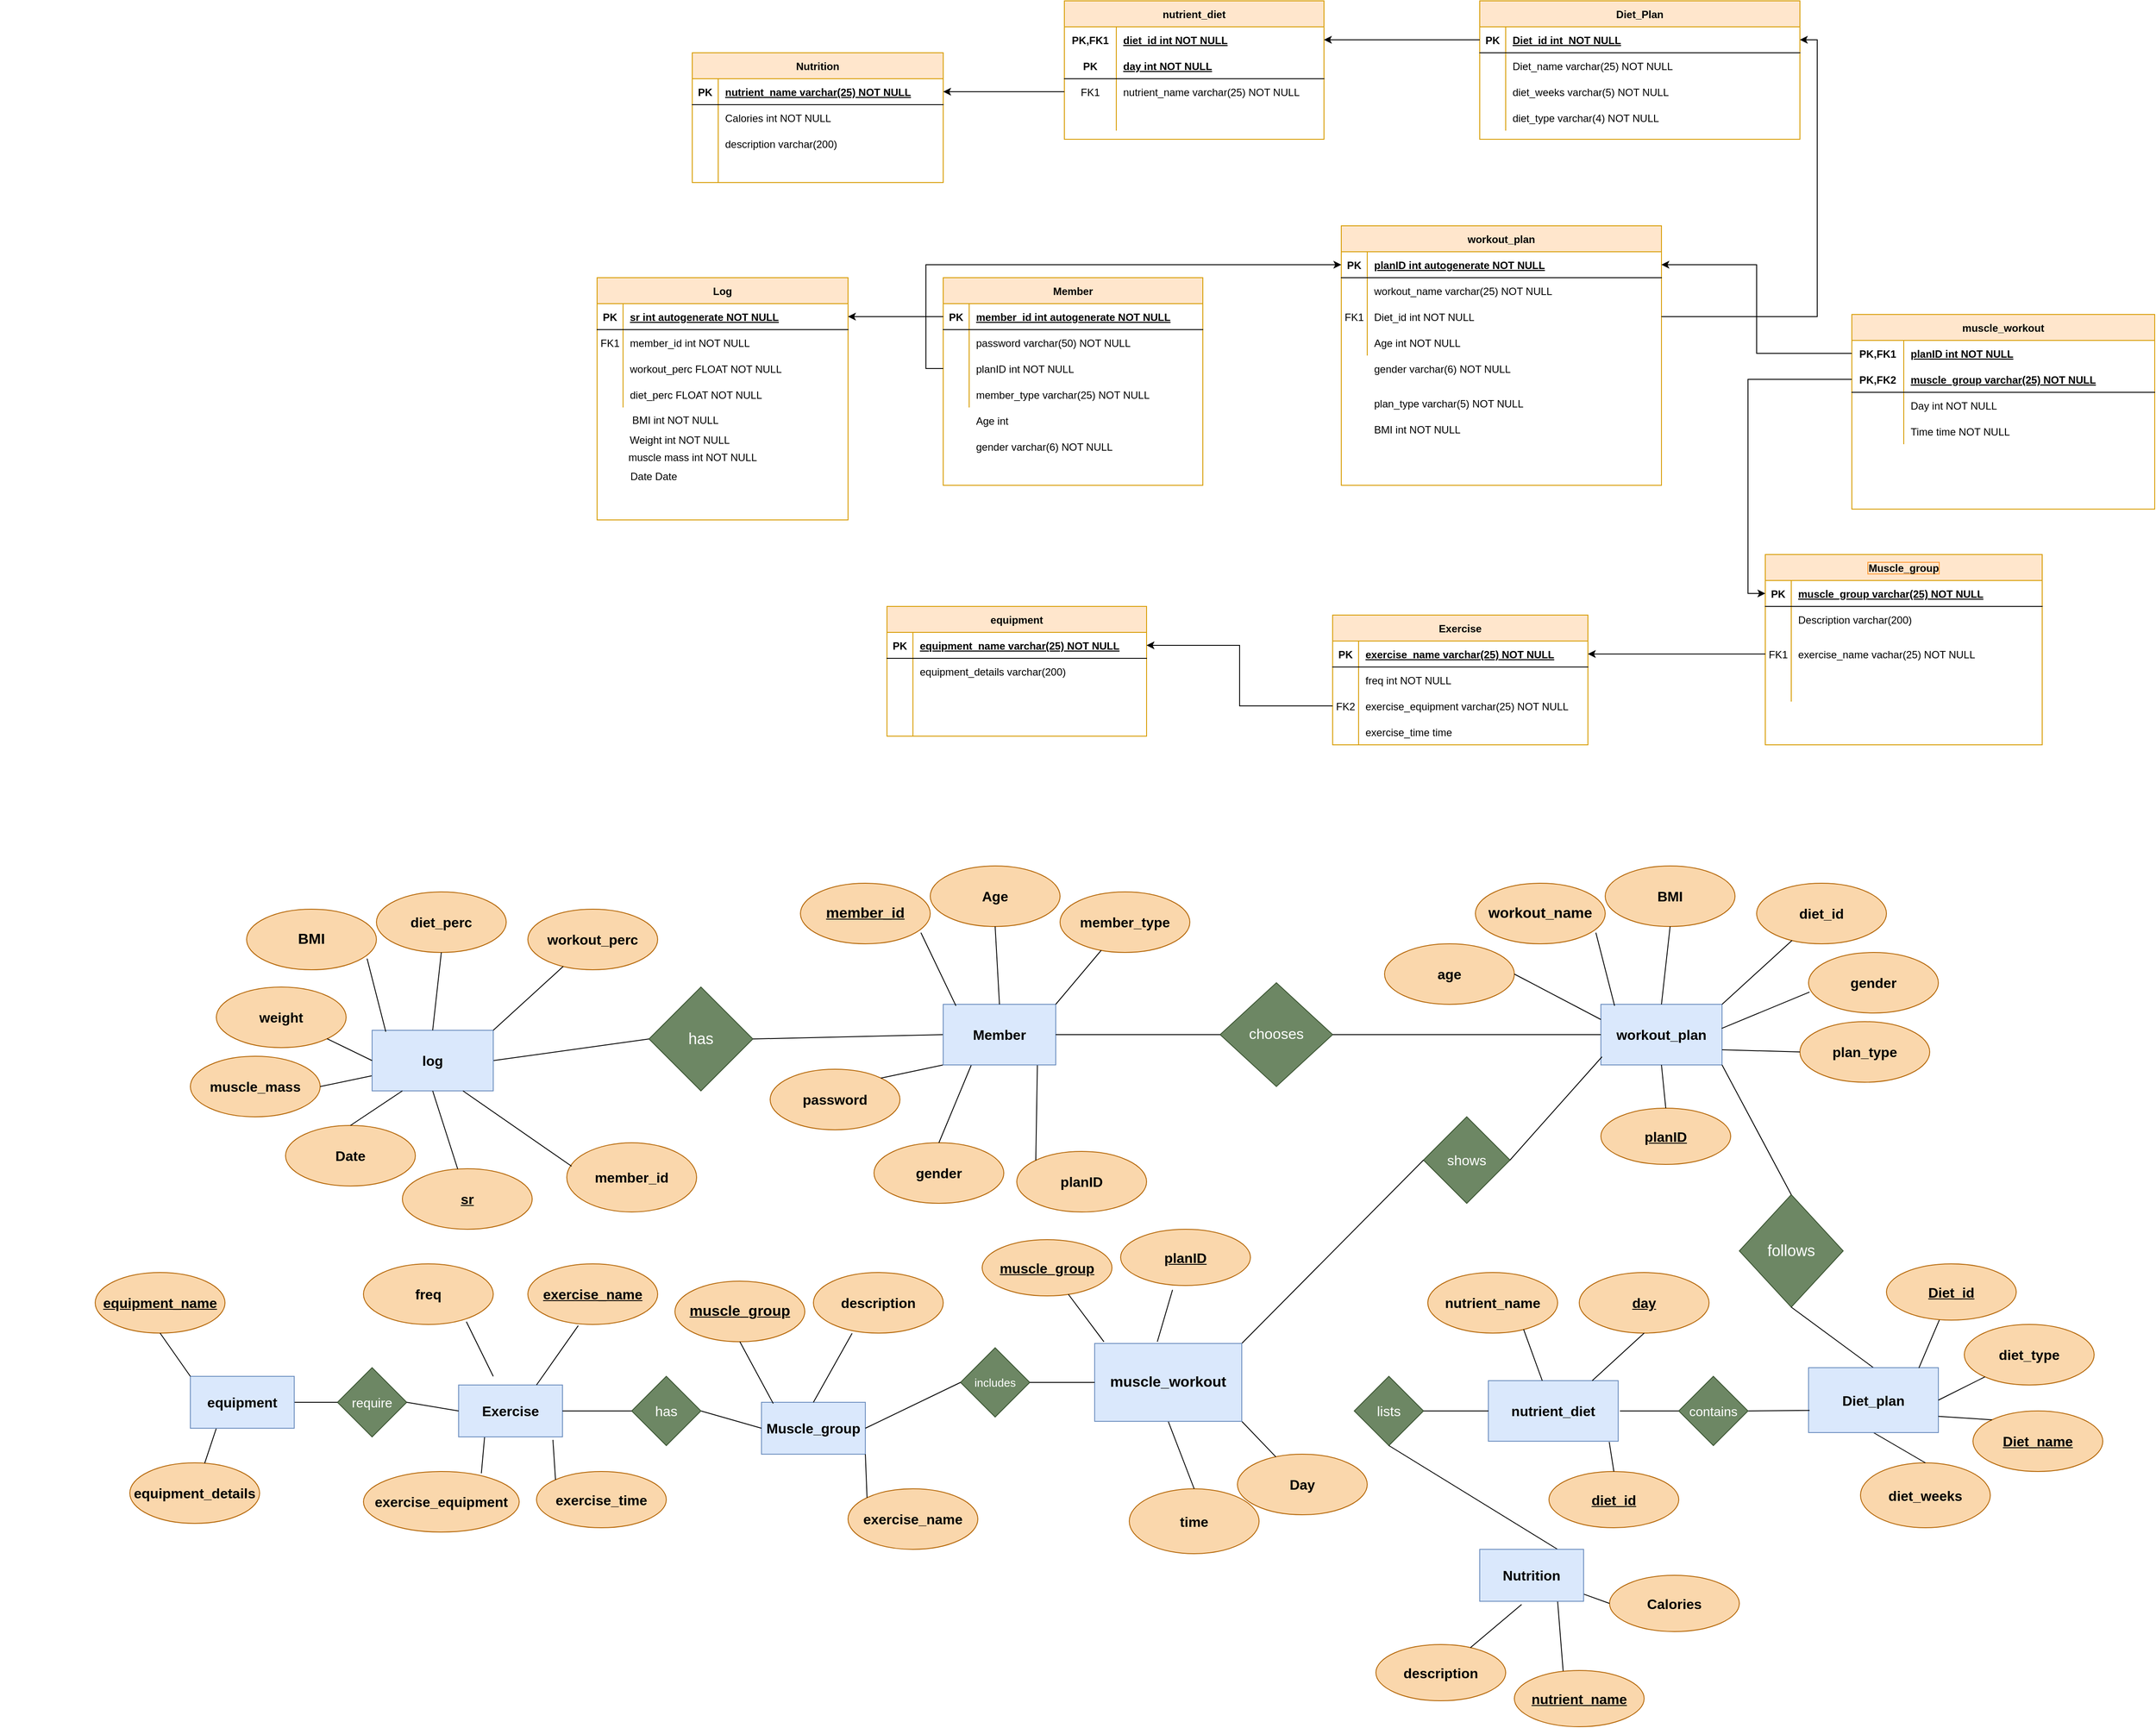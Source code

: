 <mxfile version="13.9.9" type="device"><diagram id="rEq9IjFFqFr3wVxMqrq6" name="Page-1"><mxGraphModel dx="5127" dy="5047" grid="1" gridSize="10" guides="1" tooltips="1" connect="1" arrows="1" fold="1" page="1" pageScale="1" pageWidth="850" pageHeight="1100" math="0" shadow="0" extFonts="Permanent Marker^https://fonts.googleapis.com/css?family=Permanent+Marker"><root><mxCell id="0"/><mxCell id="1" parent="0"/><mxCell id="k2jevuAwzIdtA62uK9aI-1" value="Exercise" style="shape=table;startSize=30;container=1;collapsible=1;childLayout=tableLayout;fixedRows=1;rowLines=0;fontStyle=1;align=center;resizeLast=1;fillColor=#ffe6cc;strokeColor=#d79b00;" vertex="1" parent="1"><mxGeometry x="3380" y="320" width="295" height="150" as="geometry"/></mxCell><mxCell id="k2jevuAwzIdtA62uK9aI-2" value="" style="shape=partialRectangle;collapsible=0;dropTarget=0;pointerEvents=0;fillColor=none;top=0;left=0;bottom=1;right=0;points=[[0,0.5],[1,0.5]];portConstraint=eastwest;" vertex="1" parent="k2jevuAwzIdtA62uK9aI-1"><mxGeometry y="30" width="295" height="30" as="geometry"/></mxCell><mxCell id="k2jevuAwzIdtA62uK9aI-3" value="PK" style="shape=partialRectangle;connectable=0;fillColor=none;top=0;left=0;bottom=0;right=0;fontStyle=1;overflow=hidden;" vertex="1" parent="k2jevuAwzIdtA62uK9aI-2"><mxGeometry width="30" height="30" as="geometry"/></mxCell><mxCell id="k2jevuAwzIdtA62uK9aI-4" value="exercise_name varchar(25) NOT NULL" style="shape=partialRectangle;connectable=0;fillColor=none;top=0;left=0;bottom=0;right=0;align=left;spacingLeft=6;fontStyle=5;overflow=hidden;" vertex="1" parent="k2jevuAwzIdtA62uK9aI-2"><mxGeometry x="30" width="265" height="30" as="geometry"/></mxCell><mxCell id="k2jevuAwzIdtA62uK9aI-5" value="" style="shape=partialRectangle;collapsible=0;dropTarget=0;pointerEvents=0;fillColor=none;top=0;left=0;bottom=0;right=0;points=[[0,0.5],[1,0.5]];portConstraint=eastwest;" vertex="1" parent="k2jevuAwzIdtA62uK9aI-1"><mxGeometry y="60" width="295" height="30" as="geometry"/></mxCell><mxCell id="k2jevuAwzIdtA62uK9aI-6" value="" style="shape=partialRectangle;connectable=0;fillColor=none;top=0;left=0;bottom=0;right=0;editable=1;overflow=hidden;" vertex="1" parent="k2jevuAwzIdtA62uK9aI-5"><mxGeometry width="30" height="30" as="geometry"/></mxCell><mxCell id="k2jevuAwzIdtA62uK9aI-7" value="freq int NOT NULL" style="shape=partialRectangle;connectable=0;fillColor=none;top=0;left=0;bottom=0;right=0;align=left;spacingLeft=6;overflow=hidden;" vertex="1" parent="k2jevuAwzIdtA62uK9aI-5"><mxGeometry x="30" width="265" height="30" as="geometry"/></mxCell><mxCell id="k2jevuAwzIdtA62uK9aI-8" value="" style="shape=partialRectangle;collapsible=0;dropTarget=0;pointerEvents=0;fillColor=none;top=0;left=0;bottom=0;right=0;points=[[0,0.5],[1,0.5]];portConstraint=eastwest;" vertex="1" parent="k2jevuAwzIdtA62uK9aI-1"><mxGeometry y="90" width="295" height="30" as="geometry"/></mxCell><mxCell id="k2jevuAwzIdtA62uK9aI-9" value="FK2" style="shape=partialRectangle;connectable=0;fillColor=none;top=0;left=0;bottom=0;right=0;editable=1;overflow=hidden;" vertex="1" parent="k2jevuAwzIdtA62uK9aI-8"><mxGeometry width="30" height="30" as="geometry"/></mxCell><mxCell id="k2jevuAwzIdtA62uK9aI-10" value="exercise_equipment varchar(25) NOT NULL" style="shape=partialRectangle;connectable=0;fillColor=none;top=0;left=0;bottom=0;right=0;align=left;spacingLeft=6;overflow=hidden;" vertex="1" parent="k2jevuAwzIdtA62uK9aI-8"><mxGeometry x="30" width="265" height="30" as="geometry"/></mxCell><mxCell id="k2jevuAwzIdtA62uK9aI-11" value="" style="shape=partialRectangle;collapsible=0;dropTarget=0;pointerEvents=0;fillColor=none;top=0;left=0;bottom=0;right=0;points=[[0,0.5],[1,0.5]];portConstraint=eastwest;" vertex="1" parent="k2jevuAwzIdtA62uK9aI-1"><mxGeometry y="120" width="295" height="30" as="geometry"/></mxCell><mxCell id="k2jevuAwzIdtA62uK9aI-12" value="" style="shape=partialRectangle;connectable=0;fillColor=none;top=0;left=0;bottom=0;right=0;editable=1;overflow=hidden;" vertex="1" parent="k2jevuAwzIdtA62uK9aI-11"><mxGeometry width="30" height="30" as="geometry"/></mxCell><mxCell id="k2jevuAwzIdtA62uK9aI-13" value="exercise_time time" style="shape=partialRectangle;connectable=0;fillColor=none;top=0;left=0;bottom=0;right=0;align=left;spacingLeft=6;overflow=hidden;" vertex="1" parent="k2jevuAwzIdtA62uK9aI-11"><mxGeometry x="30" width="265" height="30" as="geometry"/></mxCell><mxCell id="k2jevuAwzIdtA62uK9aI-14" value="Nutrition " style="shape=table;startSize=30;container=1;collapsible=1;childLayout=tableLayout;fixedRows=1;rowLines=0;fontStyle=1;align=center;resizeLast=1;fillColor=#ffe6cc;strokeColor=#d79b00;" vertex="1" parent="1"><mxGeometry x="2640" y="-330" width="290" height="150" as="geometry"/></mxCell><mxCell id="k2jevuAwzIdtA62uK9aI-15" value="" style="shape=partialRectangle;collapsible=0;dropTarget=0;pointerEvents=0;fillColor=none;top=0;left=0;bottom=1;right=0;points=[[0,0.5],[1,0.5]];portConstraint=eastwest;" vertex="1" parent="k2jevuAwzIdtA62uK9aI-14"><mxGeometry y="30" width="290" height="30" as="geometry"/></mxCell><mxCell id="k2jevuAwzIdtA62uK9aI-16" value="PK" style="shape=partialRectangle;connectable=0;fillColor=none;top=0;left=0;bottom=0;right=0;fontStyle=1;overflow=hidden;" vertex="1" parent="k2jevuAwzIdtA62uK9aI-15"><mxGeometry width="30" height="30" as="geometry"/></mxCell><mxCell id="k2jevuAwzIdtA62uK9aI-17" value="nutrient_name varchar(25) NOT NULL" style="shape=partialRectangle;connectable=0;fillColor=none;top=0;left=0;bottom=0;right=0;align=left;spacingLeft=6;fontStyle=5;overflow=hidden;" vertex="1" parent="k2jevuAwzIdtA62uK9aI-15"><mxGeometry x="30" width="260" height="30" as="geometry"/></mxCell><mxCell id="k2jevuAwzIdtA62uK9aI-18" value="" style="shape=partialRectangle;collapsible=0;dropTarget=0;pointerEvents=0;fillColor=none;top=0;left=0;bottom=0;right=0;points=[[0,0.5],[1,0.5]];portConstraint=eastwest;" vertex="1" parent="k2jevuAwzIdtA62uK9aI-14"><mxGeometry y="60" width="290" height="30" as="geometry"/></mxCell><mxCell id="k2jevuAwzIdtA62uK9aI-19" value="" style="shape=partialRectangle;connectable=0;fillColor=none;top=0;left=0;bottom=0;right=0;editable=1;overflow=hidden;" vertex="1" parent="k2jevuAwzIdtA62uK9aI-18"><mxGeometry width="30" height="30" as="geometry"/></mxCell><mxCell id="k2jevuAwzIdtA62uK9aI-20" value="Calories int NOT NULL" style="shape=partialRectangle;connectable=0;fillColor=none;top=0;left=0;bottom=0;right=0;align=left;spacingLeft=6;overflow=hidden;" vertex="1" parent="k2jevuAwzIdtA62uK9aI-18"><mxGeometry x="30" width="260" height="30" as="geometry"/></mxCell><mxCell id="k2jevuAwzIdtA62uK9aI-21" value="" style="shape=partialRectangle;collapsible=0;dropTarget=0;pointerEvents=0;fillColor=none;top=0;left=0;bottom=0;right=0;points=[[0,0.5],[1,0.5]];portConstraint=eastwest;" vertex="1" parent="k2jevuAwzIdtA62uK9aI-14"><mxGeometry y="90" width="290" height="30" as="geometry"/></mxCell><mxCell id="k2jevuAwzIdtA62uK9aI-22" value="" style="shape=partialRectangle;connectable=0;fillColor=none;top=0;left=0;bottom=0;right=0;editable=1;overflow=hidden;" vertex="1" parent="k2jevuAwzIdtA62uK9aI-21"><mxGeometry width="30" height="30" as="geometry"/></mxCell><mxCell id="k2jevuAwzIdtA62uK9aI-23" value="description varchar(200)" style="shape=partialRectangle;connectable=0;fillColor=none;top=0;left=0;bottom=0;right=0;align=left;spacingLeft=6;overflow=hidden;" vertex="1" parent="k2jevuAwzIdtA62uK9aI-21"><mxGeometry x="30" width="260" height="30" as="geometry"/></mxCell><mxCell id="k2jevuAwzIdtA62uK9aI-24" value="" style="shape=partialRectangle;collapsible=0;dropTarget=0;pointerEvents=0;fillColor=none;top=0;left=0;bottom=0;right=0;points=[[0,0.5],[1,0.5]];portConstraint=eastwest;" vertex="1" parent="k2jevuAwzIdtA62uK9aI-14"><mxGeometry y="120" width="290" height="30" as="geometry"/></mxCell><mxCell id="k2jevuAwzIdtA62uK9aI-25" value="" style="shape=partialRectangle;connectable=0;fillColor=none;top=0;left=0;bottom=0;right=0;editable=1;overflow=hidden;" vertex="1" parent="k2jevuAwzIdtA62uK9aI-24"><mxGeometry width="30" height="30" as="geometry"/></mxCell><mxCell id="k2jevuAwzIdtA62uK9aI-26" value="" style="shape=partialRectangle;connectable=0;fillColor=none;top=0;left=0;bottom=0;right=0;align=left;spacingLeft=6;overflow=hidden;" vertex="1" parent="k2jevuAwzIdtA62uK9aI-24"><mxGeometry x="30" width="260" height="30" as="geometry"/></mxCell><mxCell id="k2jevuAwzIdtA62uK9aI-27" value="equipment" style="shape=table;startSize=30;container=1;collapsible=1;childLayout=tableLayout;fixedRows=1;rowLines=0;fontStyle=1;align=center;resizeLast=1;fillColor=#ffe6cc;strokeColor=#d79b00;" vertex="1" parent="1"><mxGeometry x="2865" y="310" width="300" height="150" as="geometry"/></mxCell><mxCell id="k2jevuAwzIdtA62uK9aI-28" value="" style="shape=partialRectangle;collapsible=0;dropTarget=0;pointerEvents=0;fillColor=none;top=0;left=0;bottom=1;right=0;points=[[0,0.5],[1,0.5]];portConstraint=eastwest;" vertex="1" parent="k2jevuAwzIdtA62uK9aI-27"><mxGeometry y="30" width="300" height="30" as="geometry"/></mxCell><mxCell id="k2jevuAwzIdtA62uK9aI-29" value="PK" style="shape=partialRectangle;connectable=0;fillColor=none;top=0;left=0;bottom=0;right=0;fontStyle=1;overflow=hidden;" vertex="1" parent="k2jevuAwzIdtA62uK9aI-28"><mxGeometry width="30" height="30" as="geometry"/></mxCell><mxCell id="k2jevuAwzIdtA62uK9aI-30" value="equipment_name varchar(25) NOT NULL" style="shape=partialRectangle;connectable=0;fillColor=none;top=0;left=0;bottom=0;right=0;align=left;spacingLeft=6;fontStyle=5;overflow=hidden;" vertex="1" parent="k2jevuAwzIdtA62uK9aI-28"><mxGeometry x="30" width="270" height="30" as="geometry"/></mxCell><mxCell id="k2jevuAwzIdtA62uK9aI-31" value="" style="shape=partialRectangle;collapsible=0;dropTarget=0;pointerEvents=0;fillColor=none;top=0;left=0;bottom=0;right=0;points=[[0,0.5],[1,0.5]];portConstraint=eastwest;" vertex="1" parent="k2jevuAwzIdtA62uK9aI-27"><mxGeometry y="60" width="300" height="30" as="geometry"/></mxCell><mxCell id="k2jevuAwzIdtA62uK9aI-32" value="" style="shape=partialRectangle;connectable=0;fillColor=none;top=0;left=0;bottom=0;right=0;editable=1;overflow=hidden;" vertex="1" parent="k2jevuAwzIdtA62uK9aI-31"><mxGeometry width="30" height="30" as="geometry"/></mxCell><mxCell id="k2jevuAwzIdtA62uK9aI-33" value="equipment_details varchar(200)" style="shape=partialRectangle;connectable=0;fillColor=none;top=0;left=0;bottom=0;right=0;align=left;spacingLeft=6;overflow=hidden;" vertex="1" parent="k2jevuAwzIdtA62uK9aI-31"><mxGeometry x="30" width="270" height="30" as="geometry"/></mxCell><mxCell id="k2jevuAwzIdtA62uK9aI-34" value="" style="shape=partialRectangle;collapsible=0;dropTarget=0;pointerEvents=0;fillColor=none;top=0;left=0;bottom=0;right=0;points=[[0,0.5],[1,0.5]];portConstraint=eastwest;" vertex="1" parent="k2jevuAwzIdtA62uK9aI-27"><mxGeometry y="90" width="300" height="30" as="geometry"/></mxCell><mxCell id="k2jevuAwzIdtA62uK9aI-35" value="" style="shape=partialRectangle;connectable=0;fillColor=none;top=0;left=0;bottom=0;right=0;editable=1;overflow=hidden;" vertex="1" parent="k2jevuAwzIdtA62uK9aI-34"><mxGeometry width="30" height="30" as="geometry"/></mxCell><mxCell id="k2jevuAwzIdtA62uK9aI-36" value="" style="shape=partialRectangle;connectable=0;fillColor=none;top=0;left=0;bottom=0;right=0;align=left;spacingLeft=6;overflow=hidden;" vertex="1" parent="k2jevuAwzIdtA62uK9aI-34"><mxGeometry x="30" width="270" height="30" as="geometry"/></mxCell><mxCell id="k2jevuAwzIdtA62uK9aI-37" value="" style="shape=partialRectangle;collapsible=0;dropTarget=0;pointerEvents=0;fillColor=none;top=0;left=0;bottom=0;right=0;points=[[0,0.5],[1,0.5]];portConstraint=eastwest;" vertex="1" parent="k2jevuAwzIdtA62uK9aI-27"><mxGeometry y="120" width="300" height="30" as="geometry"/></mxCell><mxCell id="k2jevuAwzIdtA62uK9aI-38" value="" style="shape=partialRectangle;connectable=0;fillColor=none;top=0;left=0;bottom=0;right=0;editable=1;overflow=hidden;" vertex="1" parent="k2jevuAwzIdtA62uK9aI-37"><mxGeometry width="30" height="30" as="geometry"/></mxCell><mxCell id="k2jevuAwzIdtA62uK9aI-39" value="" style="shape=partialRectangle;connectable=0;fillColor=none;top=0;left=0;bottom=0;right=0;align=left;spacingLeft=6;overflow=hidden;" vertex="1" parent="k2jevuAwzIdtA62uK9aI-37"><mxGeometry x="30" width="270" height="30" as="geometry"/></mxCell><mxCell id="k2jevuAwzIdtA62uK9aI-40" style="edgeStyle=orthogonalEdgeStyle;rounded=0;orthogonalLoop=1;jettySize=auto;html=1;exitX=0;exitY=0.5;exitDx=0;exitDy=0;entryX=1;entryY=0.5;entryDx=0;entryDy=0;" edge="1" parent="1" source="k2jevuAwzIdtA62uK9aI-8" target="k2jevuAwzIdtA62uK9aI-28"><mxGeometry relative="1" as="geometry"/></mxCell><mxCell id="k2jevuAwzIdtA62uK9aI-41" value="nutrient_diet" style="shape=table;startSize=30;container=1;collapsible=1;childLayout=tableLayout;fixedRows=1;rowLines=0;fontStyle=1;align=center;resizeLast=1;fillColor=#ffe6cc;strokeColor=#d79b00;" vertex="1" parent="1"><mxGeometry x="3070" y="-390" width="300" height="160" as="geometry"/></mxCell><mxCell id="k2jevuAwzIdtA62uK9aI-42" value="" style="shape=partialRectangle;collapsible=0;dropTarget=0;pointerEvents=0;fillColor=none;top=0;left=0;bottom=0;right=0;points=[[0,0.5],[1,0.5]];portConstraint=eastwest;" vertex="1" parent="k2jevuAwzIdtA62uK9aI-41"><mxGeometry y="30" width="300" height="30" as="geometry"/></mxCell><mxCell id="k2jevuAwzIdtA62uK9aI-43" value="PK,FK1" style="shape=partialRectangle;connectable=0;fillColor=none;top=0;left=0;bottom=0;right=0;fontStyle=1;overflow=hidden;" vertex="1" parent="k2jevuAwzIdtA62uK9aI-42"><mxGeometry width="60" height="30" as="geometry"/></mxCell><mxCell id="k2jevuAwzIdtA62uK9aI-44" value="diet_id int NOT NULL" style="shape=partialRectangle;connectable=0;fillColor=none;top=0;left=0;bottom=0;right=0;align=left;spacingLeft=6;fontStyle=5;overflow=hidden;" vertex="1" parent="k2jevuAwzIdtA62uK9aI-42"><mxGeometry x="60" width="240" height="30" as="geometry"/></mxCell><mxCell id="k2jevuAwzIdtA62uK9aI-45" value="" style="shape=partialRectangle;collapsible=0;dropTarget=0;pointerEvents=0;fillColor=none;top=0;left=0;bottom=1;right=0;points=[[0,0.5],[1,0.5]];portConstraint=eastwest;" vertex="1" parent="k2jevuAwzIdtA62uK9aI-41"><mxGeometry y="60" width="300" height="30" as="geometry"/></mxCell><mxCell id="k2jevuAwzIdtA62uK9aI-46" value="PK" style="shape=partialRectangle;connectable=0;fillColor=none;top=0;left=0;bottom=0;right=0;fontStyle=1;overflow=hidden;" vertex="1" parent="k2jevuAwzIdtA62uK9aI-45"><mxGeometry width="60" height="30" as="geometry"/></mxCell><mxCell id="k2jevuAwzIdtA62uK9aI-47" value="day int NOT NULL" style="shape=partialRectangle;connectable=0;fillColor=none;top=0;left=0;bottom=0;right=0;align=left;spacingLeft=6;fontStyle=5;overflow=hidden;" vertex="1" parent="k2jevuAwzIdtA62uK9aI-45"><mxGeometry x="60" width="240" height="30" as="geometry"/></mxCell><mxCell id="k2jevuAwzIdtA62uK9aI-48" value="" style="shape=partialRectangle;collapsible=0;dropTarget=0;pointerEvents=0;fillColor=none;top=0;left=0;bottom=0;right=0;points=[[0,0.5],[1,0.5]];portConstraint=eastwest;" vertex="1" parent="k2jevuAwzIdtA62uK9aI-41"><mxGeometry y="90" width="300" height="30" as="geometry"/></mxCell><mxCell id="k2jevuAwzIdtA62uK9aI-49" value="FK1" style="shape=partialRectangle;connectable=0;fillColor=none;top=0;left=0;bottom=0;right=0;editable=1;overflow=hidden;" vertex="1" parent="k2jevuAwzIdtA62uK9aI-48"><mxGeometry width="60" height="30" as="geometry"/></mxCell><mxCell id="k2jevuAwzIdtA62uK9aI-50" value="nutrient_name varchar(25) NOT NULL" style="shape=partialRectangle;connectable=0;fillColor=none;top=0;left=0;bottom=0;right=0;align=left;spacingLeft=6;overflow=hidden;" vertex="1" parent="k2jevuAwzIdtA62uK9aI-48"><mxGeometry x="60" width="240" height="30" as="geometry"/></mxCell><mxCell id="k2jevuAwzIdtA62uK9aI-51" value="" style="shape=partialRectangle;collapsible=0;dropTarget=0;pointerEvents=0;fillColor=none;top=0;left=0;bottom=0;right=0;points=[[0,0.5],[1,0.5]];portConstraint=eastwest;" vertex="1" parent="k2jevuAwzIdtA62uK9aI-41"><mxGeometry y="120" width="300" height="30" as="geometry"/></mxCell><mxCell id="k2jevuAwzIdtA62uK9aI-52" value="" style="shape=partialRectangle;connectable=0;fillColor=none;top=0;left=0;bottom=0;right=0;editable=1;overflow=hidden;" vertex="1" parent="k2jevuAwzIdtA62uK9aI-51"><mxGeometry width="60" height="30" as="geometry"/></mxCell><mxCell id="k2jevuAwzIdtA62uK9aI-53" value="" style="shape=partialRectangle;connectable=0;fillColor=none;top=0;left=0;bottom=0;right=0;align=left;spacingLeft=6;overflow=hidden;" vertex="1" parent="k2jevuAwzIdtA62uK9aI-51"><mxGeometry x="60" width="240" height="30" as="geometry"/></mxCell><mxCell id="k2jevuAwzIdtA62uK9aI-54" value="Member" style="shape=table;startSize=30;container=1;collapsible=1;childLayout=tableLayout;fixedRows=1;rowLines=0;fontStyle=1;align=center;resizeLast=1;fillColor=#ffe6cc;strokeColor=#d79b00;" vertex="1" parent="1"><mxGeometry x="2930" y="-70" width="300" height="240" as="geometry"/></mxCell><mxCell id="k2jevuAwzIdtA62uK9aI-55" value="" style="shape=partialRectangle;collapsible=0;dropTarget=0;pointerEvents=0;fillColor=none;top=0;left=0;bottom=1;right=0;points=[[0,0.5],[1,0.5]];portConstraint=eastwest;" vertex="1" parent="k2jevuAwzIdtA62uK9aI-54"><mxGeometry y="30" width="300" height="30" as="geometry"/></mxCell><mxCell id="k2jevuAwzIdtA62uK9aI-56" value="PK" style="shape=partialRectangle;connectable=0;fillColor=none;top=0;left=0;bottom=0;right=0;fontStyle=1;overflow=hidden;" vertex="1" parent="k2jevuAwzIdtA62uK9aI-55"><mxGeometry width="30" height="30" as="geometry"/></mxCell><mxCell id="k2jevuAwzIdtA62uK9aI-57" value="member_id int autogenerate NOT NULL" style="shape=partialRectangle;connectable=0;fillColor=none;top=0;left=0;bottom=0;right=0;align=left;spacingLeft=6;fontStyle=5;overflow=hidden;" vertex="1" parent="k2jevuAwzIdtA62uK9aI-55"><mxGeometry x="30" width="270" height="30" as="geometry"/></mxCell><mxCell id="k2jevuAwzIdtA62uK9aI-58" value="" style="shape=partialRectangle;collapsible=0;dropTarget=0;pointerEvents=0;fillColor=none;top=0;left=0;bottom=0;right=0;points=[[0,0.5],[1,0.5]];portConstraint=eastwest;" vertex="1" parent="k2jevuAwzIdtA62uK9aI-54"><mxGeometry y="60" width="300" height="30" as="geometry"/></mxCell><mxCell id="k2jevuAwzIdtA62uK9aI-59" value="" style="shape=partialRectangle;connectable=0;fillColor=none;top=0;left=0;bottom=0;right=0;editable=1;overflow=hidden;" vertex="1" parent="k2jevuAwzIdtA62uK9aI-58"><mxGeometry width="30" height="30" as="geometry"/></mxCell><mxCell id="k2jevuAwzIdtA62uK9aI-60" value="password varchar(50) NOT NULL" style="shape=partialRectangle;connectable=0;fillColor=none;top=0;left=0;bottom=0;right=0;align=left;spacingLeft=6;overflow=hidden;" vertex="1" parent="k2jevuAwzIdtA62uK9aI-58"><mxGeometry x="30" width="270" height="30" as="geometry"/></mxCell><mxCell id="k2jevuAwzIdtA62uK9aI-61" value="" style="shape=partialRectangle;collapsible=0;dropTarget=0;pointerEvents=0;fillColor=none;top=0;left=0;bottom=0;right=0;points=[[0,0.5],[1,0.5]];portConstraint=eastwest;" vertex="1" parent="k2jevuAwzIdtA62uK9aI-54"><mxGeometry y="90" width="300" height="30" as="geometry"/></mxCell><mxCell id="k2jevuAwzIdtA62uK9aI-62" value="" style="shape=partialRectangle;connectable=0;fillColor=none;top=0;left=0;bottom=0;right=0;editable=1;overflow=hidden;" vertex="1" parent="k2jevuAwzIdtA62uK9aI-61"><mxGeometry width="30" height="30" as="geometry"/></mxCell><mxCell id="k2jevuAwzIdtA62uK9aI-63" value="planID int NOT NULL" style="shape=partialRectangle;connectable=0;fillColor=none;top=0;left=0;bottom=0;right=0;align=left;spacingLeft=6;overflow=hidden;" vertex="1" parent="k2jevuAwzIdtA62uK9aI-61"><mxGeometry x="30" width="270" height="30" as="geometry"/></mxCell><mxCell id="k2jevuAwzIdtA62uK9aI-64" value="" style="shape=partialRectangle;collapsible=0;dropTarget=0;pointerEvents=0;fillColor=none;top=0;left=0;bottom=0;right=0;points=[[0,0.5],[1,0.5]];portConstraint=eastwest;" vertex="1" parent="k2jevuAwzIdtA62uK9aI-54"><mxGeometry y="120" width="300" height="30" as="geometry"/></mxCell><mxCell id="k2jevuAwzIdtA62uK9aI-65" value="" style="shape=partialRectangle;connectable=0;fillColor=none;top=0;left=0;bottom=0;right=0;editable=1;overflow=hidden;" vertex="1" parent="k2jevuAwzIdtA62uK9aI-64"><mxGeometry width="30" height="30" as="geometry"/></mxCell><mxCell id="k2jevuAwzIdtA62uK9aI-66" value="member_type varchar(25) NOT NULL" style="shape=partialRectangle;connectable=0;fillColor=none;top=0;left=0;bottom=0;right=0;align=left;spacingLeft=6;overflow=hidden;" vertex="1" parent="k2jevuAwzIdtA62uK9aI-64"><mxGeometry x="30" width="270" height="30" as="geometry"/></mxCell><mxCell id="k2jevuAwzIdtA62uK9aI-67" value="workout_plan" style="shape=table;startSize=30;container=1;collapsible=1;childLayout=tableLayout;fixedRows=1;rowLines=0;fontStyle=1;align=center;resizeLast=1;fillColor=#ffe6cc;strokeColor=#d79b00;" vertex="1" parent="1"><mxGeometry x="3390" y="-130" width="370" height="300" as="geometry"/></mxCell><mxCell id="k2jevuAwzIdtA62uK9aI-68" value="" style="shape=partialRectangle;collapsible=0;dropTarget=0;pointerEvents=0;fillColor=none;top=0;left=0;bottom=1;right=0;points=[[0,0.5],[1,0.5]];portConstraint=eastwest;" vertex="1" parent="k2jevuAwzIdtA62uK9aI-67"><mxGeometry y="30" width="370" height="30" as="geometry"/></mxCell><mxCell id="k2jevuAwzIdtA62uK9aI-69" value="PK" style="shape=partialRectangle;connectable=0;fillColor=none;top=0;left=0;bottom=0;right=0;fontStyle=1;overflow=hidden;" vertex="1" parent="k2jevuAwzIdtA62uK9aI-68"><mxGeometry width="30" height="30" as="geometry"/></mxCell><mxCell id="k2jevuAwzIdtA62uK9aI-70" value="planID int autogenerate NOT NULL" style="shape=partialRectangle;connectable=0;fillColor=none;top=0;left=0;bottom=0;right=0;align=left;spacingLeft=6;fontStyle=5;overflow=hidden;" vertex="1" parent="k2jevuAwzIdtA62uK9aI-68"><mxGeometry x="30" width="340" height="30" as="geometry"/></mxCell><mxCell id="k2jevuAwzIdtA62uK9aI-71" value="" style="shape=partialRectangle;collapsible=0;dropTarget=0;pointerEvents=0;fillColor=none;top=0;left=0;bottom=0;right=0;points=[[0,0.5],[1,0.5]];portConstraint=eastwest;" vertex="1" parent="k2jevuAwzIdtA62uK9aI-67"><mxGeometry y="60" width="370" height="30" as="geometry"/></mxCell><mxCell id="k2jevuAwzIdtA62uK9aI-72" value="" style="shape=partialRectangle;connectable=0;fillColor=none;top=0;left=0;bottom=0;right=0;editable=1;overflow=hidden;" vertex="1" parent="k2jevuAwzIdtA62uK9aI-71"><mxGeometry width="30" height="30" as="geometry"/></mxCell><mxCell id="k2jevuAwzIdtA62uK9aI-73" value="workout_name varchar(25) NOT NULL" style="shape=partialRectangle;connectable=0;fillColor=none;top=0;left=0;bottom=0;right=0;align=left;spacingLeft=6;overflow=hidden;" vertex="1" parent="k2jevuAwzIdtA62uK9aI-71"><mxGeometry x="30" width="340" height="30" as="geometry"/></mxCell><mxCell id="k2jevuAwzIdtA62uK9aI-74" value="" style="shape=partialRectangle;collapsible=0;dropTarget=0;pointerEvents=0;fillColor=none;top=0;left=0;bottom=0;right=0;points=[[0,0.5],[1,0.5]];portConstraint=eastwest;" vertex="1" parent="k2jevuAwzIdtA62uK9aI-67"><mxGeometry y="90" width="370" height="30" as="geometry"/></mxCell><mxCell id="k2jevuAwzIdtA62uK9aI-75" value="FK1" style="shape=partialRectangle;connectable=0;fillColor=none;top=0;left=0;bottom=0;right=0;editable=1;overflow=hidden;" vertex="1" parent="k2jevuAwzIdtA62uK9aI-74"><mxGeometry width="30" height="30" as="geometry"/></mxCell><mxCell id="k2jevuAwzIdtA62uK9aI-76" value="Diet_id int NOT NULL" style="shape=partialRectangle;connectable=0;fillColor=none;top=0;left=0;bottom=0;right=0;align=left;spacingLeft=6;overflow=hidden;" vertex="1" parent="k2jevuAwzIdtA62uK9aI-74"><mxGeometry x="30" width="340" height="30" as="geometry"/></mxCell><mxCell id="k2jevuAwzIdtA62uK9aI-77" value="" style="shape=partialRectangle;collapsible=0;dropTarget=0;pointerEvents=0;fillColor=none;top=0;left=0;bottom=0;right=0;points=[[0,0.5],[1,0.5]];portConstraint=eastwest;" vertex="1" parent="k2jevuAwzIdtA62uK9aI-67"><mxGeometry y="120" width="370" height="30" as="geometry"/></mxCell><mxCell id="k2jevuAwzIdtA62uK9aI-78" value="" style="shape=partialRectangle;connectable=0;fillColor=none;top=0;left=0;bottom=0;right=0;editable=1;overflow=hidden;" vertex="1" parent="k2jevuAwzIdtA62uK9aI-77"><mxGeometry width="30" height="30" as="geometry"/></mxCell><mxCell id="k2jevuAwzIdtA62uK9aI-79" value="Age int NOT NULL" style="shape=partialRectangle;connectable=0;fillColor=none;top=0;left=0;bottom=0;right=0;align=left;spacingLeft=6;overflow=hidden;" vertex="1" parent="k2jevuAwzIdtA62uK9aI-77"><mxGeometry x="30" width="340" height="30" as="geometry"/></mxCell><mxCell id="k2jevuAwzIdtA62uK9aI-80" value="Muscle_group" style="shape=table;startSize=30;container=1;collapsible=1;childLayout=tableLayout;fixedRows=1;rowLines=0;fontStyle=1;align=center;resizeLast=1;labelBorderColor=#FF9933;fillColor=#ffe6cc;strokeColor=#d79b00;" vertex="1" parent="1"><mxGeometry x="3880" y="250" width="320" height="220" as="geometry"/></mxCell><mxCell id="k2jevuAwzIdtA62uK9aI-81" value="" style="shape=partialRectangle;collapsible=0;dropTarget=0;pointerEvents=0;fillColor=none;top=0;left=0;bottom=1;right=0;points=[[0,0.5],[1,0.5]];portConstraint=eastwest;" vertex="1" parent="k2jevuAwzIdtA62uK9aI-80"><mxGeometry y="30" width="320" height="30" as="geometry"/></mxCell><mxCell id="k2jevuAwzIdtA62uK9aI-82" value="PK" style="shape=partialRectangle;connectable=0;fillColor=none;top=0;left=0;bottom=0;right=0;fontStyle=1;overflow=hidden;" vertex="1" parent="k2jevuAwzIdtA62uK9aI-81"><mxGeometry width="30" height="30" as="geometry"/></mxCell><mxCell id="k2jevuAwzIdtA62uK9aI-83" value="muscle_group varchar(25) NOT NULL" style="shape=partialRectangle;connectable=0;fillColor=none;top=0;left=0;bottom=0;right=0;align=left;spacingLeft=6;fontStyle=5;overflow=hidden;" vertex="1" parent="k2jevuAwzIdtA62uK9aI-81"><mxGeometry x="30" width="290" height="30" as="geometry"/></mxCell><mxCell id="k2jevuAwzIdtA62uK9aI-84" value="" style="shape=partialRectangle;collapsible=0;dropTarget=0;pointerEvents=0;fillColor=none;top=0;left=0;bottom=0;right=0;points=[[0,0.5],[1,0.5]];portConstraint=eastwest;" vertex="1" parent="k2jevuAwzIdtA62uK9aI-80"><mxGeometry y="60" width="320" height="30" as="geometry"/></mxCell><mxCell id="k2jevuAwzIdtA62uK9aI-85" value="" style="shape=partialRectangle;connectable=0;fillColor=none;top=0;left=0;bottom=0;right=0;editable=1;overflow=hidden;" vertex="1" parent="k2jevuAwzIdtA62uK9aI-84"><mxGeometry width="30" height="30" as="geometry"/></mxCell><mxCell id="k2jevuAwzIdtA62uK9aI-86" value="Description varchar(200)" style="shape=partialRectangle;connectable=0;fillColor=none;top=0;left=0;bottom=0;right=0;align=left;spacingLeft=6;overflow=hidden;" vertex="1" parent="k2jevuAwzIdtA62uK9aI-84"><mxGeometry x="30" width="290" height="30" as="geometry"/></mxCell><mxCell id="k2jevuAwzIdtA62uK9aI-87" value="" style="shape=partialRectangle;collapsible=0;dropTarget=0;pointerEvents=0;fillColor=none;top=0;left=0;bottom=0;right=0;points=[[0,0.5],[1,0.5]];portConstraint=eastwest;" vertex="1" parent="k2jevuAwzIdtA62uK9aI-80"><mxGeometry y="90" width="320" height="50" as="geometry"/></mxCell><mxCell id="k2jevuAwzIdtA62uK9aI-88" value="FK1" style="shape=partialRectangle;connectable=0;fillColor=none;top=0;left=0;bottom=0;right=0;editable=1;overflow=hidden;" vertex="1" parent="k2jevuAwzIdtA62uK9aI-87"><mxGeometry width="30" height="50" as="geometry"/></mxCell><mxCell id="k2jevuAwzIdtA62uK9aI-89" value="exercise_name vachar(25) NOT NULL" style="shape=partialRectangle;connectable=0;fillColor=none;top=0;left=0;bottom=0;right=0;align=left;spacingLeft=6;overflow=hidden;" vertex="1" parent="k2jevuAwzIdtA62uK9aI-87"><mxGeometry x="30" width="290" height="50" as="geometry"/></mxCell><mxCell id="k2jevuAwzIdtA62uK9aI-90" value="" style="shape=partialRectangle;collapsible=0;dropTarget=0;pointerEvents=0;fillColor=none;top=0;left=0;bottom=0;right=0;points=[[0,0.5],[1,0.5]];portConstraint=eastwest;" vertex="1" parent="k2jevuAwzIdtA62uK9aI-80"><mxGeometry y="140" width="320" height="30" as="geometry"/></mxCell><mxCell id="k2jevuAwzIdtA62uK9aI-91" value="" style="shape=partialRectangle;connectable=0;fillColor=none;top=0;left=0;bottom=0;right=0;editable=1;overflow=hidden;" vertex="1" parent="k2jevuAwzIdtA62uK9aI-90"><mxGeometry width="30" height="30" as="geometry"/></mxCell><mxCell id="k2jevuAwzIdtA62uK9aI-92" value="" style="shape=partialRectangle;connectable=0;fillColor=none;top=0;left=0;bottom=0;right=0;align=left;spacingLeft=6;overflow=hidden;" vertex="1" parent="k2jevuAwzIdtA62uK9aI-90"><mxGeometry x="30" width="290" height="30" as="geometry"/></mxCell><mxCell id="k2jevuAwzIdtA62uK9aI-93" value="" style="shape=partialRectangle;connectable=0;fillColor=none;top=0;left=0;bottom=0;right=0;align=left;spacingLeft=6;overflow=hidden;" vertex="1" parent="1"><mxGeometry x="3420" y="70" width="340" height="30" as="geometry"/></mxCell><mxCell id="k2jevuAwzIdtA62uK9aI-94" value="gender varchar(6) NOT NULL" style="shape=partialRectangle;connectable=0;fillColor=none;top=0;left=0;bottom=0;right=0;align=left;spacingLeft=6;overflow=hidden;" vertex="1" parent="1"><mxGeometry x="3420" y="20" width="340" height="30" as="geometry"/></mxCell><mxCell id="k2jevuAwzIdtA62uK9aI-95" value="plan_type varchar(5) NOT NULL" style="shape=partialRectangle;connectable=0;fillColor=none;top=0;left=0;bottom=0;right=0;align=left;spacingLeft=6;overflow=hidden;" vertex="1" parent="1"><mxGeometry x="3420" y="60" width="340" height="30" as="geometry"/></mxCell><mxCell id="k2jevuAwzIdtA62uK9aI-96" value="Age int" style="shape=partialRectangle;connectable=0;fillColor=none;top=0;left=0;bottom=0;right=0;align=left;spacingLeft=6;overflow=hidden;" vertex="1" parent="1"><mxGeometry x="2960" y="80" width="270" height="30" as="geometry"/></mxCell><mxCell id="k2jevuAwzIdtA62uK9aI-97" value="BMI int NOT NULL" style="shape=partialRectangle;connectable=0;fillColor=none;top=0;left=0;bottom=0;right=0;align=left;spacingLeft=6;overflow=hidden;" vertex="1" parent="1"><mxGeometry x="3420" y="90" width="340" height="30" as="geometry"/></mxCell><mxCell id="k2jevuAwzIdtA62uK9aI-98" value="Diet_Plan" style="shape=table;startSize=30;container=1;collapsible=1;childLayout=tableLayout;fixedRows=1;rowLines=0;fontStyle=1;align=center;resizeLast=1;fillColor=#ffe6cc;strokeColor=#d79b00;" vertex="1" parent="1"><mxGeometry x="3550" y="-390" width="370" height="160" as="geometry"/></mxCell><mxCell id="k2jevuAwzIdtA62uK9aI-99" value="" style="shape=partialRectangle;collapsible=0;dropTarget=0;pointerEvents=0;fillColor=none;top=0;left=0;bottom=1;right=0;points=[[0,0.5],[1,0.5]];portConstraint=eastwest;" vertex="1" parent="k2jevuAwzIdtA62uK9aI-98"><mxGeometry y="30" width="370" height="30" as="geometry"/></mxCell><mxCell id="k2jevuAwzIdtA62uK9aI-100" value="PK" style="shape=partialRectangle;connectable=0;fillColor=none;top=0;left=0;bottom=0;right=0;fontStyle=1;overflow=hidden;" vertex="1" parent="k2jevuAwzIdtA62uK9aI-99"><mxGeometry width="30" height="30" as="geometry"/></mxCell><mxCell id="k2jevuAwzIdtA62uK9aI-101" value="Diet_id int  NOT NULL" style="shape=partialRectangle;connectable=0;fillColor=none;top=0;left=0;bottom=0;right=0;align=left;spacingLeft=6;fontStyle=5;overflow=hidden;" vertex="1" parent="k2jevuAwzIdtA62uK9aI-99"><mxGeometry x="30" width="340" height="30" as="geometry"/></mxCell><mxCell id="k2jevuAwzIdtA62uK9aI-102" value="" style="shape=partialRectangle;collapsible=0;dropTarget=0;pointerEvents=0;fillColor=none;top=0;left=0;bottom=0;right=0;points=[[0,0.5],[1,0.5]];portConstraint=eastwest;" vertex="1" parent="k2jevuAwzIdtA62uK9aI-98"><mxGeometry y="60" width="370" height="30" as="geometry"/></mxCell><mxCell id="k2jevuAwzIdtA62uK9aI-103" value="" style="shape=partialRectangle;connectable=0;fillColor=none;top=0;left=0;bottom=0;right=0;editable=1;overflow=hidden;" vertex="1" parent="k2jevuAwzIdtA62uK9aI-102"><mxGeometry width="30" height="30" as="geometry"/></mxCell><mxCell id="k2jevuAwzIdtA62uK9aI-104" value="Diet_name varchar(25) NOT NULL" style="shape=partialRectangle;connectable=0;fillColor=none;top=0;left=0;bottom=0;right=0;align=left;spacingLeft=6;overflow=hidden;" vertex="1" parent="k2jevuAwzIdtA62uK9aI-102"><mxGeometry x="30" width="340" height="30" as="geometry"/></mxCell><mxCell id="k2jevuAwzIdtA62uK9aI-105" value="" style="shape=partialRectangle;collapsible=0;dropTarget=0;pointerEvents=0;fillColor=none;top=0;left=0;bottom=0;right=0;points=[[0,0.5],[1,0.5]];portConstraint=eastwest;" vertex="1" parent="k2jevuAwzIdtA62uK9aI-98"><mxGeometry y="90" width="370" height="30" as="geometry"/></mxCell><mxCell id="k2jevuAwzIdtA62uK9aI-106" value="" style="shape=partialRectangle;connectable=0;fillColor=none;top=0;left=0;bottom=0;right=0;editable=1;overflow=hidden;" vertex="1" parent="k2jevuAwzIdtA62uK9aI-105"><mxGeometry width="30" height="30" as="geometry"/></mxCell><mxCell id="k2jevuAwzIdtA62uK9aI-107" value="diet_weeks varchar(5) NOT NULL" style="shape=partialRectangle;connectable=0;fillColor=none;top=0;left=0;bottom=0;right=0;align=left;spacingLeft=6;overflow=hidden;" vertex="1" parent="k2jevuAwzIdtA62uK9aI-105"><mxGeometry x="30" width="340" height="30" as="geometry"/></mxCell><mxCell id="k2jevuAwzIdtA62uK9aI-108" value="" style="shape=partialRectangle;collapsible=0;dropTarget=0;pointerEvents=0;fillColor=none;top=0;left=0;bottom=0;right=0;points=[[0,0.5],[1,0.5]];portConstraint=eastwest;" vertex="1" parent="k2jevuAwzIdtA62uK9aI-98"><mxGeometry y="120" width="370" height="30" as="geometry"/></mxCell><mxCell id="k2jevuAwzIdtA62uK9aI-109" value="" style="shape=partialRectangle;connectable=0;fillColor=none;top=0;left=0;bottom=0;right=0;editable=1;overflow=hidden;" vertex="1" parent="k2jevuAwzIdtA62uK9aI-108"><mxGeometry width="30" height="30" as="geometry"/></mxCell><mxCell id="k2jevuAwzIdtA62uK9aI-110" value="diet_type varchar(4) NOT NULL" style="shape=partialRectangle;connectable=0;fillColor=none;top=0;left=0;bottom=0;right=0;align=left;spacingLeft=6;overflow=hidden;" vertex="1" parent="k2jevuAwzIdtA62uK9aI-108"><mxGeometry x="30" width="340" height="30" as="geometry"/></mxCell><mxCell id="k2jevuAwzIdtA62uK9aI-111" value="gender varchar(6) NOT NULL" style="shape=partialRectangle;connectable=0;fillColor=none;top=0;left=0;bottom=0;right=0;align=left;spacingLeft=6;overflow=hidden;" vertex="1" parent="1"><mxGeometry x="2960" y="110" width="270" height="30" as="geometry"/></mxCell><mxCell id="k2jevuAwzIdtA62uK9aI-112" style="edgeStyle=orthogonalEdgeStyle;rounded=0;orthogonalLoop=1;jettySize=auto;html=1;exitX=0;exitY=0.5;exitDx=0;exitDy=0;entryX=1;entryY=0.5;entryDx=0;entryDy=0;" edge="1" parent="1" source="k2jevuAwzIdtA62uK9aI-48" target="k2jevuAwzIdtA62uK9aI-15"><mxGeometry relative="1" as="geometry"/></mxCell><mxCell id="k2jevuAwzIdtA62uK9aI-113" style="edgeStyle=orthogonalEdgeStyle;rounded=0;orthogonalLoop=1;jettySize=auto;html=1;exitX=0;exitY=0.5;exitDx=0;exitDy=0;entryX=1;entryY=0.5;entryDx=0;entryDy=0;" edge="1" parent="1" source="k2jevuAwzIdtA62uK9aI-99" target="k2jevuAwzIdtA62uK9aI-42"><mxGeometry relative="1" as="geometry"/></mxCell><mxCell id="k2jevuAwzIdtA62uK9aI-114" style="edgeStyle=orthogonalEdgeStyle;rounded=0;orthogonalLoop=1;jettySize=auto;html=1;exitX=1;exitY=0.5;exitDx=0;exitDy=0;entryX=1;entryY=0.5;entryDx=0;entryDy=0;" edge="1" parent="1" source="k2jevuAwzIdtA62uK9aI-74" target="k2jevuAwzIdtA62uK9aI-99"><mxGeometry relative="1" as="geometry"/></mxCell><mxCell id="k2jevuAwzIdtA62uK9aI-115" style="edgeStyle=orthogonalEdgeStyle;rounded=0;orthogonalLoop=1;jettySize=auto;html=1;exitX=0;exitY=0.5;exitDx=0;exitDy=0;entryX=0;entryY=0.5;entryDx=0;entryDy=0;" edge="1" parent="1" source="k2jevuAwzIdtA62uK9aI-61" target="k2jevuAwzIdtA62uK9aI-68"><mxGeometry relative="1" as="geometry"/></mxCell><mxCell id="k2jevuAwzIdtA62uK9aI-116" style="edgeStyle=orthogonalEdgeStyle;rounded=0;orthogonalLoop=1;jettySize=auto;html=1;exitX=0;exitY=0.5;exitDx=0;exitDy=0;entryX=1;entryY=0.5;entryDx=0;entryDy=0;" edge="1" parent="1" source="k2jevuAwzIdtA62uK9aI-87" target="k2jevuAwzIdtA62uK9aI-2"><mxGeometry relative="1" as="geometry"/></mxCell><mxCell id="k2jevuAwzIdtA62uK9aI-117" value="muscle_workout" style="shape=table;startSize=30;container=1;collapsible=1;childLayout=tableLayout;fixedRows=1;rowLines=0;fontStyle=1;align=center;resizeLast=1;fillColor=#ffe6cc;strokeColor=#d79b00;" vertex="1" parent="1"><mxGeometry x="3980" y="-27.5" width="350" height="225" as="geometry"/></mxCell><mxCell id="k2jevuAwzIdtA62uK9aI-118" value="" style="shape=partialRectangle;collapsible=0;dropTarget=0;pointerEvents=0;fillColor=none;top=0;left=0;bottom=0;right=0;points=[[0,0.5],[1,0.5]];portConstraint=eastwest;" vertex="1" parent="k2jevuAwzIdtA62uK9aI-117"><mxGeometry y="30" width="350" height="30" as="geometry"/></mxCell><mxCell id="k2jevuAwzIdtA62uK9aI-119" value="PK,FK1" style="shape=partialRectangle;connectable=0;fillColor=none;top=0;left=0;bottom=0;right=0;fontStyle=1;overflow=hidden;" vertex="1" parent="k2jevuAwzIdtA62uK9aI-118"><mxGeometry width="60" height="30" as="geometry"/></mxCell><mxCell id="k2jevuAwzIdtA62uK9aI-120" value="planID int NOT NULL" style="shape=partialRectangle;connectable=0;fillColor=none;top=0;left=0;bottom=0;right=0;align=left;spacingLeft=6;fontStyle=5;overflow=hidden;" vertex="1" parent="k2jevuAwzIdtA62uK9aI-118"><mxGeometry x="60" width="290" height="30" as="geometry"/></mxCell><mxCell id="k2jevuAwzIdtA62uK9aI-121" value="" style="shape=partialRectangle;collapsible=0;dropTarget=0;pointerEvents=0;fillColor=none;top=0;left=0;bottom=1;right=0;points=[[0,0.5],[1,0.5]];portConstraint=eastwest;" vertex="1" parent="k2jevuAwzIdtA62uK9aI-117"><mxGeometry y="60" width="350" height="30" as="geometry"/></mxCell><mxCell id="k2jevuAwzIdtA62uK9aI-122" value="PK,FK2" style="shape=partialRectangle;connectable=0;fillColor=none;top=0;left=0;bottom=0;right=0;fontStyle=1;overflow=hidden;" vertex="1" parent="k2jevuAwzIdtA62uK9aI-121"><mxGeometry width="60" height="30" as="geometry"/></mxCell><mxCell id="k2jevuAwzIdtA62uK9aI-123" value="muscle_group varchar(25) NOT NULL" style="shape=partialRectangle;connectable=0;fillColor=none;top=0;left=0;bottom=0;right=0;align=left;spacingLeft=6;fontStyle=5;overflow=hidden;" vertex="1" parent="k2jevuAwzIdtA62uK9aI-121"><mxGeometry x="60" width="290" height="30" as="geometry"/></mxCell><mxCell id="k2jevuAwzIdtA62uK9aI-124" value="" style="shape=partialRectangle;collapsible=0;dropTarget=0;pointerEvents=0;fillColor=none;top=0;left=0;bottom=0;right=0;points=[[0,0.5],[1,0.5]];portConstraint=eastwest;" vertex="1" parent="k2jevuAwzIdtA62uK9aI-117"><mxGeometry y="90" width="350" height="30" as="geometry"/></mxCell><mxCell id="k2jevuAwzIdtA62uK9aI-125" value="" style="shape=partialRectangle;connectable=0;fillColor=none;top=0;left=0;bottom=0;right=0;editable=1;overflow=hidden;" vertex="1" parent="k2jevuAwzIdtA62uK9aI-124"><mxGeometry width="60" height="30" as="geometry"/></mxCell><mxCell id="k2jevuAwzIdtA62uK9aI-126" value="Day int NOT NULL" style="shape=partialRectangle;connectable=0;fillColor=none;top=0;left=0;bottom=0;right=0;align=left;spacingLeft=6;overflow=hidden;" vertex="1" parent="k2jevuAwzIdtA62uK9aI-124"><mxGeometry x="60" width="290" height="30" as="geometry"/></mxCell><mxCell id="k2jevuAwzIdtA62uK9aI-127" value="" style="shape=partialRectangle;collapsible=0;dropTarget=0;pointerEvents=0;fillColor=none;top=0;left=0;bottom=0;right=0;points=[[0,0.5],[1,0.5]];portConstraint=eastwest;" vertex="1" parent="k2jevuAwzIdtA62uK9aI-117"><mxGeometry y="120" width="350" height="30" as="geometry"/></mxCell><mxCell id="k2jevuAwzIdtA62uK9aI-128" value="" style="shape=partialRectangle;connectable=0;fillColor=none;top=0;left=0;bottom=0;right=0;editable=1;overflow=hidden;" vertex="1" parent="k2jevuAwzIdtA62uK9aI-127"><mxGeometry width="60" height="30" as="geometry"/></mxCell><mxCell id="k2jevuAwzIdtA62uK9aI-129" value="Time time NOT NULL" style="shape=partialRectangle;connectable=0;fillColor=none;top=0;left=0;bottom=0;right=0;align=left;spacingLeft=6;overflow=hidden;" vertex="1" parent="k2jevuAwzIdtA62uK9aI-127"><mxGeometry x="60" width="290" height="30" as="geometry"/></mxCell><mxCell id="k2jevuAwzIdtA62uK9aI-130" style="edgeStyle=orthogonalEdgeStyle;rounded=0;orthogonalLoop=1;jettySize=auto;html=1;exitX=0;exitY=0.5;exitDx=0;exitDy=0;entryX=1;entryY=0.5;entryDx=0;entryDy=0;" edge="1" parent="1" source="k2jevuAwzIdtA62uK9aI-118" target="k2jevuAwzIdtA62uK9aI-68"><mxGeometry relative="1" as="geometry"/></mxCell><mxCell id="k2jevuAwzIdtA62uK9aI-131" style="edgeStyle=orthogonalEdgeStyle;rounded=0;orthogonalLoop=1;jettySize=auto;html=1;exitX=0;exitY=0.5;exitDx=0;exitDy=0;entryX=0;entryY=0.5;entryDx=0;entryDy=0;" edge="1" parent="1" source="k2jevuAwzIdtA62uK9aI-121" target="k2jevuAwzIdtA62uK9aI-81"><mxGeometry relative="1" as="geometry"/></mxCell><mxCell id="k2jevuAwzIdtA62uK9aI-132" value="Log" style="shape=table;startSize=30;container=1;collapsible=1;childLayout=tableLayout;fixedRows=1;rowLines=0;fontStyle=1;align=center;resizeLast=1;fillColor=#ffe6cc;strokeColor=#d79b00;" vertex="1" parent="1"><mxGeometry x="2530" y="-70" width="290" height="280" as="geometry"/></mxCell><mxCell id="k2jevuAwzIdtA62uK9aI-133" value="" style="shape=partialRectangle;collapsible=0;dropTarget=0;pointerEvents=0;fillColor=none;top=0;left=0;bottom=1;right=0;points=[[0,0.5],[1,0.5]];portConstraint=eastwest;" vertex="1" parent="k2jevuAwzIdtA62uK9aI-132"><mxGeometry y="30" width="290" height="30" as="geometry"/></mxCell><mxCell id="k2jevuAwzIdtA62uK9aI-134" value="PK" style="shape=partialRectangle;connectable=0;fillColor=none;top=0;left=0;bottom=0;right=0;fontStyle=1;overflow=hidden;" vertex="1" parent="k2jevuAwzIdtA62uK9aI-133"><mxGeometry width="30" height="30" as="geometry"/></mxCell><mxCell id="k2jevuAwzIdtA62uK9aI-135" value="sr int autogenerate NOT NULL" style="shape=partialRectangle;connectable=0;fillColor=none;top=0;left=0;bottom=0;right=0;align=left;spacingLeft=6;fontStyle=5;overflow=hidden;" vertex="1" parent="k2jevuAwzIdtA62uK9aI-133"><mxGeometry x="30" width="260" height="30" as="geometry"/></mxCell><mxCell id="k2jevuAwzIdtA62uK9aI-136" value="" style="shape=partialRectangle;collapsible=0;dropTarget=0;pointerEvents=0;fillColor=none;top=0;left=0;bottom=0;right=0;points=[[0,0.5],[1,0.5]];portConstraint=eastwest;" vertex="1" parent="k2jevuAwzIdtA62uK9aI-132"><mxGeometry y="60" width="290" height="30" as="geometry"/></mxCell><mxCell id="k2jevuAwzIdtA62uK9aI-137" value="FK1" style="shape=partialRectangle;connectable=0;fillColor=none;top=0;left=0;bottom=0;right=0;editable=1;overflow=hidden;" vertex="1" parent="k2jevuAwzIdtA62uK9aI-136"><mxGeometry width="30" height="30" as="geometry"/></mxCell><mxCell id="k2jevuAwzIdtA62uK9aI-138" value="member_id int NOT NULL" style="shape=partialRectangle;connectable=0;fillColor=none;top=0;left=0;bottom=0;right=0;align=left;spacingLeft=6;overflow=hidden;" vertex="1" parent="k2jevuAwzIdtA62uK9aI-136"><mxGeometry x="30" width="260" height="30" as="geometry"/></mxCell><mxCell id="k2jevuAwzIdtA62uK9aI-139" value="" style="shape=partialRectangle;collapsible=0;dropTarget=0;pointerEvents=0;fillColor=none;top=0;left=0;bottom=0;right=0;points=[[0,0.5],[1,0.5]];portConstraint=eastwest;" vertex="1" parent="k2jevuAwzIdtA62uK9aI-132"><mxGeometry y="90" width="290" height="30" as="geometry"/></mxCell><mxCell id="k2jevuAwzIdtA62uK9aI-140" value="" style="shape=partialRectangle;connectable=0;fillColor=none;top=0;left=0;bottom=0;right=0;editable=1;overflow=hidden;" vertex="1" parent="k2jevuAwzIdtA62uK9aI-139"><mxGeometry width="30" height="30" as="geometry"/></mxCell><mxCell id="k2jevuAwzIdtA62uK9aI-141" value="workout_perc FLOAT NOT NULL" style="shape=partialRectangle;connectable=0;fillColor=none;top=0;left=0;bottom=0;right=0;align=left;spacingLeft=6;overflow=hidden;" vertex="1" parent="k2jevuAwzIdtA62uK9aI-139"><mxGeometry x="30" width="260" height="30" as="geometry"/></mxCell><mxCell id="k2jevuAwzIdtA62uK9aI-142" value="" style="shape=partialRectangle;collapsible=0;dropTarget=0;pointerEvents=0;fillColor=none;top=0;left=0;bottom=0;right=0;points=[[0,0.5],[1,0.5]];portConstraint=eastwest;" vertex="1" parent="k2jevuAwzIdtA62uK9aI-132"><mxGeometry y="120" width="290" height="30" as="geometry"/></mxCell><mxCell id="k2jevuAwzIdtA62uK9aI-143" value="" style="shape=partialRectangle;connectable=0;fillColor=none;top=0;left=0;bottom=0;right=0;editable=1;overflow=hidden;" vertex="1" parent="k2jevuAwzIdtA62uK9aI-142"><mxGeometry width="30" height="30" as="geometry"/></mxCell><mxCell id="k2jevuAwzIdtA62uK9aI-144" value="diet_perc FLOAT NOT NULL" style="shape=partialRectangle;connectable=0;fillColor=none;top=0;left=0;bottom=0;right=0;align=left;spacingLeft=6;overflow=hidden;" vertex="1" parent="k2jevuAwzIdtA62uK9aI-142"><mxGeometry x="30" width="260" height="30" as="geometry"/></mxCell><mxCell id="k2jevuAwzIdtA62uK9aI-145" style="edgeStyle=orthogonalEdgeStyle;rounded=0;orthogonalLoop=1;jettySize=auto;html=1;exitX=0;exitY=0.5;exitDx=0;exitDy=0;entryX=1;entryY=0.5;entryDx=0;entryDy=0;" edge="1" parent="1" source="k2jevuAwzIdtA62uK9aI-55" target="k2jevuAwzIdtA62uK9aI-133"><mxGeometry relative="1" as="geometry"/></mxCell><mxCell id="k2jevuAwzIdtA62uK9aI-146" value="BMI int NOT NULL" style="text;html=1;align=center;verticalAlign=middle;resizable=0;points=[];autosize=1;strokeColor=none;" vertex="1" parent="1"><mxGeometry x="2560" y="85" width="120" height="20" as="geometry"/></mxCell><mxCell id="k2jevuAwzIdtA62uK9aI-147" value="Weight int NOT NULL" style="text;html=1;align=center;verticalAlign=middle;resizable=0;points=[];autosize=1;strokeColor=none;" vertex="1" parent="1"><mxGeometry x="2560" y="107.5" width="130" height="20" as="geometry"/></mxCell><mxCell id="k2jevuAwzIdtA62uK9aI-148" value="muscle mass int NOT NULL" style="text;html=1;align=center;verticalAlign=middle;resizable=0;points=[];autosize=1;strokeColor=none;" vertex="1" parent="1"><mxGeometry x="2560" y="127.5" width="160" height="20" as="geometry"/></mxCell><mxCell id="k2jevuAwzIdtA62uK9aI-149" value="Date Date" style="text;html=1;align=center;verticalAlign=middle;resizable=0;points=[];autosize=1;strokeColor=none;" vertex="1" parent="1"><mxGeometry x="2560" y="150" width="70" height="20" as="geometry"/></mxCell><mxCell id="k2jevuAwzIdtA62uK9aI-246" value="" style="group" vertex="1" connectable="0" parent="1"><mxGeometry x="3480" y="610" width="665" height="270" as="geometry"/></mxCell><mxCell id="k2jevuAwzIdtA62uK9aI-249" value="&lt;font style=&quot;font-size: 16px&quot;&gt;&lt;b&gt;workout_plan&lt;/b&gt;&lt;/font&gt;" style="rounded=0;whiteSpace=wrap;html=1;fillColor=#dae8fc;strokeColor=#6c8ebf;" vertex="1" parent="k2jevuAwzIdtA62uK9aI-246"><mxGeometry x="210" y="160" width="140" height="70" as="geometry"/></mxCell><mxCell id="k2jevuAwzIdtA62uK9aI-250" value="&lt;b&gt;&lt;font style=&quot;font-size: 17px&quot;&gt;workout_name&lt;/font&gt;&lt;/b&gt;" style="ellipse;whiteSpace=wrap;html=1;fillColor=#fad7ac;strokeColor=#b46504;" vertex="1" parent="k2jevuAwzIdtA62uK9aI-246"><mxGeometry x="65" y="20" width="150" height="70" as="geometry"/></mxCell><mxCell id="k2jevuAwzIdtA62uK9aI-252" value="&lt;span style=&quot;font-size: 16px&quot;&gt;&lt;b&gt;BMI&lt;/b&gt;&lt;/span&gt;" style="ellipse;whiteSpace=wrap;html=1;fillColor=#fad7ac;strokeColor=#b46504;" vertex="1" parent="k2jevuAwzIdtA62uK9aI-246"><mxGeometry x="215" width="150" height="70" as="geometry"/></mxCell><mxCell id="k2jevuAwzIdtA62uK9aI-254" value="" style="endArrow=none;html=1;exitX=0.928;exitY=0.816;exitDx=0;exitDy=0;entryX=0.113;entryY=0.024;entryDx=0;entryDy=0;exitPerimeter=0;entryPerimeter=0;" edge="1" parent="k2jevuAwzIdtA62uK9aI-246" source="k2jevuAwzIdtA62uK9aI-250" target="k2jevuAwzIdtA62uK9aI-249"><mxGeometry x="30" width="50" height="50" as="geometry"><mxPoint x="168.325" y="179.612" as="sourcePoint"/><mxPoint x="220" y="200" as="targetPoint"/></mxGeometry></mxCell><mxCell id="k2jevuAwzIdtA62uK9aI-255" value="" style="endArrow=none;html=1;exitX=0.5;exitY=1;exitDx=0;exitDy=0;entryX=0.5;entryY=0;entryDx=0;entryDy=0;" edge="1" parent="k2jevuAwzIdtA62uK9aI-246" source="k2jevuAwzIdtA62uK9aI-252" target="k2jevuAwzIdtA62uK9aI-249"><mxGeometry x="30" width="50" height="50" as="geometry"><mxPoint x="214.2" y="97.12" as="sourcePoint"/><mxPoint x="233.56" y="171.44" as="targetPoint"/></mxGeometry></mxCell><mxCell id="k2jevuAwzIdtA62uK9aI-256" value="&lt;span style=&quot;font-size: 16px&quot;&gt;&lt;b&gt;gender&lt;/b&gt;&lt;/span&gt;" style="ellipse;whiteSpace=wrap;html=1;fillColor=#fad7ac;strokeColor=#b46504;" vertex="1" parent="k2jevuAwzIdtA62uK9aI-246"><mxGeometry x="450" y="100" width="150" height="70" as="geometry"/></mxCell><mxCell id="k2jevuAwzIdtA62uK9aI-257" value="" style="endArrow=none;html=1;exitX=0.997;exitY=0.397;exitDx=0;exitDy=0;exitPerimeter=0;entryX=0.007;entryY=0.655;entryDx=0;entryDy=0;entryPerimeter=0;" edge="1" parent="k2jevuAwzIdtA62uK9aI-246" source="k2jevuAwzIdtA62uK9aI-249" target="k2jevuAwzIdtA62uK9aI-256"><mxGeometry x="30" width="50" height="50" as="geometry"><mxPoint x="480" y="180" as="sourcePoint"/><mxPoint x="530" y="130" as="targetPoint"/></mxGeometry></mxCell><mxCell id="k2jevuAwzIdtA62uK9aI-258" value="&lt;span style=&quot;font-size: 16px&quot;&gt;&lt;b&gt;age&lt;/b&gt;&lt;/span&gt;" style="ellipse;whiteSpace=wrap;html=1;fillColor=#fad7ac;strokeColor=#b46504;" vertex="1" parent="k2jevuAwzIdtA62uK9aI-246"><mxGeometry x="-40" y="90" width="150" height="70" as="geometry"/></mxCell><mxCell id="k2jevuAwzIdtA62uK9aI-259" value="" style="endArrow=none;html=1;exitX=1;exitY=0.5;exitDx=0;exitDy=0;entryX=0;entryY=0.25;entryDx=0;entryDy=0;" edge="1" parent="k2jevuAwzIdtA62uK9aI-246" source="k2jevuAwzIdtA62uK9aI-258" target="k2jevuAwzIdtA62uK9aI-249"><mxGeometry width="50" height="50" relative="1" as="geometry"><mxPoint x="180" y="-130" as="sourcePoint"/><mxPoint x="230" y="-180" as="targetPoint"/></mxGeometry></mxCell><mxCell id="k2jevuAwzIdtA62uK9aI-260" value="&lt;span style=&quot;font-size: 16px&quot;&gt;&lt;b&gt;diet_id&lt;/b&gt;&lt;/span&gt;" style="ellipse;whiteSpace=wrap;html=1;fillColor=#fad7ac;strokeColor=#b46504;" vertex="1" parent="k2jevuAwzIdtA62uK9aI-246"><mxGeometry x="390" y="20" width="150" height="70" as="geometry"/></mxCell><mxCell id="k2jevuAwzIdtA62uK9aI-261" value="" style="endArrow=none;html=1;entryX=1;entryY=0;entryDx=0;entryDy=0;" edge="1" parent="k2jevuAwzIdtA62uK9aI-246" source="k2jevuAwzIdtA62uK9aI-260" target="k2jevuAwzIdtA62uK9aI-249"><mxGeometry x="30" width="50" height="50" as="geometry"><mxPoint x="315" y="90" as="sourcePoint"/><mxPoint x="280" y="170" as="targetPoint"/></mxGeometry></mxCell><mxCell id="k2jevuAwzIdtA62uK9aI-247" value="&lt;span style=&quot;font-size: 16px&quot;&gt;&lt;b&gt;plan_type&lt;/b&gt;&lt;/span&gt;" style="ellipse;whiteSpace=wrap;html=1;fillColor=#fad7ac;strokeColor=#b46504;" vertex="1" parent="k2jevuAwzIdtA62uK9aI-246"><mxGeometry x="440" y="180" width="150" height="70" as="geometry"/></mxCell><mxCell id="k2jevuAwzIdtA62uK9aI-248" value="" style="endArrow=none;html=1;entryX=1;entryY=0.75;entryDx=0;entryDy=0;exitX=0;exitY=0.5;exitDx=0;exitDy=0;" edge="1" parent="k2jevuAwzIdtA62uK9aI-246" source="k2jevuAwzIdtA62uK9aI-247" target="k2jevuAwzIdtA62uK9aI-249"><mxGeometry width="50" height="50" relative="1" as="geometry"><mxPoint x="315" y="260" as="sourcePoint"/><mxPoint x="453" y="220" as="targetPoint"/></mxGeometry></mxCell><mxCell id="k2jevuAwzIdtA62uK9aI-262" value="" style="group" vertex="1" connectable="0" parent="1"><mxGeometry x="2620" y="1090" width="410" height="240" as="geometry"/></mxCell><mxCell id="k2jevuAwzIdtA62uK9aI-263" value="&lt;font style=&quot;font-size: 16px&quot;&gt;&lt;b&gt;Muscle_group&lt;/b&gt;&lt;/font&gt;" style="rounded=0;whiteSpace=wrap;html=1;fillColor=#dae8fc;strokeColor=#6c8ebf;" vertex="1" parent="k2jevuAwzIdtA62uK9aI-262"><mxGeometry x="100" y="140" width="120" height="60" as="geometry"/></mxCell><mxCell id="k2jevuAwzIdtA62uK9aI-264" value="&lt;b&gt;&lt;u&gt;&lt;font style=&quot;font-size: 17px&quot;&gt;muscle_group&lt;/font&gt;&lt;/u&gt;&lt;/b&gt;" style="ellipse;whiteSpace=wrap;html=1;fillColor=#fad7ac;strokeColor=#b46504;" vertex="1" parent="k2jevuAwzIdtA62uK9aI-262"><mxGeometry width="150" height="70" as="geometry"/></mxCell><mxCell id="k2jevuAwzIdtA62uK9aI-265" value="&lt;span style=&quot;font-size: 16px&quot;&gt;&lt;b&gt;description&lt;/b&gt;&lt;/span&gt;" style="ellipse;whiteSpace=wrap;html=1;fillColor=#fad7ac;strokeColor=#b46504;" vertex="1" parent="k2jevuAwzIdtA62uK9aI-262"><mxGeometry x="160" y="-10" width="150" height="70" as="geometry"/></mxCell><mxCell id="k2jevuAwzIdtA62uK9aI-266" value="" style="endArrow=none;html=1;exitX=0.5;exitY=1;exitDx=0;exitDy=0;entryX=0.113;entryY=0.024;entryDx=0;entryDy=0;entryPerimeter=0;" edge="1" parent="k2jevuAwzIdtA62uK9aI-262" source="k2jevuAwzIdtA62uK9aI-264" target="k2jevuAwzIdtA62uK9aI-263"><mxGeometry x="-70" y="-10" width="50" height="50" as="geometry"><mxPoint x="68.325" y="169.612" as="sourcePoint"/><mxPoint x="120" y="190" as="targetPoint"/></mxGeometry></mxCell><mxCell id="k2jevuAwzIdtA62uK9aI-267" value="" style="endArrow=none;html=1;exitX=0.298;exitY=1.004;exitDx=0;exitDy=0;entryX=0.5;entryY=0;entryDx=0;entryDy=0;exitPerimeter=0;" edge="1" parent="k2jevuAwzIdtA62uK9aI-262" source="k2jevuAwzIdtA62uK9aI-265" target="k2jevuAwzIdtA62uK9aI-263"><mxGeometry x="-70" y="-10" width="50" height="50" as="geometry"><mxPoint x="114.2" y="87.12" as="sourcePoint"/><mxPoint x="133.56" y="161.44" as="targetPoint"/></mxGeometry></mxCell><mxCell id="k2jevuAwzIdtA62uK9aI-311" value="" style="group" vertex="1" connectable="0" parent="1"><mxGeometry x="1840" y="640" width="1425" height="390" as="geometry"/></mxCell><mxCell id="k2jevuAwzIdtA62uK9aI-306" value="&lt;font style=&quot;font-size: 18px&quot;&gt;has&lt;/font&gt;" style="rhombus;whiteSpace=wrap;html=1;fillColor=#6d8764;strokeColor=#3A5431;fontColor=#ffffff;" vertex="1" parent="k2jevuAwzIdtA62uK9aI-311"><mxGeometry x="750" y="110" width="120" height="120" as="geometry"/></mxCell><mxCell id="k2jevuAwzIdtA62uK9aI-307" value="" style="endArrow=none;html=1;exitX=1;exitY=0.5;exitDx=0;exitDy=0;entryX=0;entryY=0.5;entryDx=0;entryDy=0;" edge="1" parent="k2jevuAwzIdtA62uK9aI-311" source="k2jevuAwzIdtA62uK9aI-180" target="k2jevuAwzIdtA62uK9aI-306"><mxGeometry width="50" height="50" relative="1" as="geometry"><mxPoint x="645" y="130" as="sourcePoint"/><mxPoint x="695" y="80" as="targetPoint"/></mxGeometry></mxCell><mxCell id="k2jevuAwzIdtA62uK9aI-308" value="" style="endArrow=none;html=1;exitX=1;exitY=0.5;exitDx=0;exitDy=0;entryX=0;entryY=0.5;entryDx=0;entryDy=0;" edge="1" parent="k2jevuAwzIdtA62uK9aI-311" source="k2jevuAwzIdtA62uK9aI-306" target="k2jevuAwzIdtA62uK9aI-273"><mxGeometry width="50" height="50" relative="1" as="geometry"><mxPoint x="775" y="220" as="sourcePoint"/><mxPoint x="1085" y="195" as="targetPoint"/></mxGeometry></mxCell><mxCell id="k2jevuAwzIdtA62uK9aI-271" value="&lt;span style=&quot;font-size: 16px&quot;&gt;&lt;b&gt;gender&lt;/b&gt;&lt;/span&gt;" style="ellipse;whiteSpace=wrap;html=1;fillColor=#fad7ac;strokeColor=#b46504;" vertex="1" parent="k2jevuAwzIdtA62uK9aI-311"><mxGeometry x="1010" y="290" width="150" height="70" as="geometry"/></mxCell><mxCell id="k2jevuAwzIdtA62uK9aI-272" value="" style="endArrow=none;html=1;exitX=0.25;exitY=1;exitDx=0;exitDy=0;entryX=0.5;entryY=0;entryDx=0;entryDy=0;" edge="1" parent="k2jevuAwzIdtA62uK9aI-311" source="k2jevuAwzIdtA62uK9aI-273" target="k2jevuAwzIdtA62uK9aI-271"><mxGeometry x="920" y="5" width="50" height="50" as="geometry"><mxPoint x="1235" y="-85" as="sourcePoint"/><mxPoint x="1285" y="-135" as="targetPoint"/></mxGeometry></mxCell><mxCell id="k2jevuAwzIdtA62uK9aI-282" value="&lt;span style=&quot;font-size: 16px&quot;&gt;&lt;b&gt;planID&lt;/b&gt;&lt;/span&gt;" style="ellipse;whiteSpace=wrap;html=1;fillColor=#fad7ac;strokeColor=#b46504;" vertex="1" parent="k2jevuAwzIdtA62uK9aI-311"><mxGeometry x="1175" y="300" width="150" height="70" as="geometry"/></mxCell><mxCell id="k2jevuAwzIdtA62uK9aI-283" value="" style="endArrow=none;html=1;exitX=0.837;exitY=1;exitDx=0;exitDy=0;exitPerimeter=0;entryX=0;entryY=0;entryDx=0;entryDy=0;" edge="1" parent="k2jevuAwzIdtA62uK9aI-311" source="k2jevuAwzIdtA62uK9aI-273" target="k2jevuAwzIdtA62uK9aI-282"><mxGeometry x="875" y="10" width="50" height="50" as="geometry"><mxPoint x="1325" y="190" as="sourcePoint"/><mxPoint x="1375" y="140" as="targetPoint"/></mxGeometry></mxCell><mxCell id="k2jevuAwzIdtA62uK9aI-310" value="" style="group" vertex="1" connectable="0" parent="k2jevuAwzIdtA62uK9aI-311"><mxGeometry x="890" y="-30" width="550" height="305" as="geometry"/></mxCell><mxCell id="k2jevuAwzIdtA62uK9aI-275" value="&lt;b&gt;&lt;font style=&quot;font-size: 16px&quot;&gt;password&lt;/font&gt;&lt;/b&gt;" style="ellipse;whiteSpace=wrap;html=1;fillColor=#fad7ac;strokeColor=#b46504;" vertex="1" parent="k2jevuAwzIdtA62uK9aI-310"><mxGeometry y="235" width="150" height="70" as="geometry"/></mxCell><mxCell id="k2jevuAwzIdtA62uK9aI-278" value="" style="endArrow=none;html=1;exitX=1;exitY=0;exitDx=0;exitDy=0;entryX=0;entryY=1;entryDx=0;entryDy=0;" edge="1" parent="k2jevuAwzIdtA62uK9aI-310" source="k2jevuAwzIdtA62uK9aI-275" target="k2jevuAwzIdtA62uK9aI-273"><mxGeometry y="-5" width="50" height="50" as="geometry"><mxPoint x="80" y="275" as="sourcePoint"/><mxPoint x="130" y="225" as="targetPoint"/></mxGeometry></mxCell><mxCell id="k2jevuAwzIdtA62uK9aI-273" value="&lt;font style=&quot;font-size: 16px&quot;&gt;&lt;b&gt;Member&lt;/b&gt;&lt;/font&gt;" style="rounded=0;whiteSpace=wrap;html=1;fillColor=#dae8fc;strokeColor=#6c8ebf;" vertex="1" parent="k2jevuAwzIdtA62uK9aI-310"><mxGeometry x="200" y="160" width="130" height="70" as="geometry"/></mxCell><mxCell id="k2jevuAwzIdtA62uK9aI-274" value="&lt;b&gt;&lt;u&gt;&lt;font style=&quot;font-size: 17px&quot;&gt;member_id&lt;/font&gt;&lt;/u&gt;&lt;/b&gt;" style="ellipse;whiteSpace=wrap;html=1;fillColor=#fad7ac;strokeColor=#b46504;" vertex="1" parent="k2jevuAwzIdtA62uK9aI-310"><mxGeometry x="35" y="20" width="150" height="70" as="geometry"/></mxCell><mxCell id="k2jevuAwzIdtA62uK9aI-276" value="&lt;span style=&quot;font-size: 16px&quot;&gt;&lt;b&gt;Age&lt;/b&gt;&lt;/span&gt;" style="ellipse;whiteSpace=wrap;html=1;fillColor=#fad7ac;strokeColor=#b46504;" vertex="1" parent="k2jevuAwzIdtA62uK9aI-310"><mxGeometry x="185" width="150" height="70" as="geometry"/></mxCell><mxCell id="k2jevuAwzIdtA62uK9aI-277" value="&lt;span style=&quot;font-size: 16px&quot;&gt;&lt;b&gt;member_type&lt;/b&gt;&lt;/span&gt;" style="ellipse;whiteSpace=wrap;html=1;fillColor=#fad7ac;strokeColor=#b46504;" vertex="1" parent="k2jevuAwzIdtA62uK9aI-310"><mxGeometry x="335" y="30" width="150" height="70" as="geometry"/></mxCell><mxCell id="k2jevuAwzIdtA62uK9aI-279" value="" style="endArrow=none;html=1;exitX=0.928;exitY=0.816;exitDx=0;exitDy=0;entryX=0.113;entryY=0.024;entryDx=0;entryDy=0;exitPerimeter=0;entryPerimeter=0;" edge="1" parent="k2jevuAwzIdtA62uK9aI-310" source="k2jevuAwzIdtA62uK9aI-274" target="k2jevuAwzIdtA62uK9aI-273"><mxGeometry width="50" height="50" as="geometry"><mxPoint x="138.325" y="179.612" as="sourcePoint"/><mxPoint x="190" y="200" as="targetPoint"/></mxGeometry></mxCell><mxCell id="k2jevuAwzIdtA62uK9aI-280" value="" style="endArrow=none;html=1;exitX=0.5;exitY=1;exitDx=0;exitDy=0;entryX=0.5;entryY=0;entryDx=0;entryDy=0;" edge="1" parent="k2jevuAwzIdtA62uK9aI-310" source="k2jevuAwzIdtA62uK9aI-276" target="k2jevuAwzIdtA62uK9aI-273"><mxGeometry width="50" height="50" as="geometry"><mxPoint x="184.2" y="97.12" as="sourcePoint"/><mxPoint x="203.56" y="171.44" as="targetPoint"/></mxGeometry></mxCell><mxCell id="k2jevuAwzIdtA62uK9aI-281" value="" style="endArrow=none;html=1;entryX=1;entryY=0;entryDx=0;entryDy=0;" edge="1" parent="k2jevuAwzIdtA62uK9aI-310" source="k2jevuAwzIdtA62uK9aI-277" target="k2jevuAwzIdtA62uK9aI-273"><mxGeometry width="50" height="50" as="geometry"><mxPoint x="285" y="90" as="sourcePoint"/><mxPoint x="250" y="170" as="targetPoint"/></mxGeometry></mxCell><mxCell id="k2jevuAwzIdtA62uK9aI-305" value="" style="group" vertex="1" connectable="0" parent="k2jevuAwzIdtA62uK9aI-311"><mxGeometry x="220" width="585" height="390" as="geometry"/></mxCell><mxCell id="k2jevuAwzIdtA62uK9aI-178" value="&lt;span style=&quot;font-size: 16px&quot;&gt;&lt;b&gt;muscle_mass&lt;/b&gt;&lt;/span&gt;" style="ellipse;whiteSpace=wrap;html=1;fillColor=#fad7ac;strokeColor=#b46504;" vertex="1" parent="k2jevuAwzIdtA62uK9aI-305"><mxGeometry y="190" width="150" height="70" as="geometry"/></mxCell><mxCell id="k2jevuAwzIdtA62uK9aI-179" value="" style="endArrow=none;html=1;exitX=1;exitY=0.5;exitDx=0;exitDy=0;entryX=0;entryY=0.75;entryDx=0;entryDy=0;" edge="1" parent="k2jevuAwzIdtA62uK9aI-305" source="k2jevuAwzIdtA62uK9aI-178" target="k2jevuAwzIdtA62uK9aI-180"><mxGeometry width="50" height="50" relative="1" as="geometry"><mxPoint x="390" y="250" as="sourcePoint"/><mxPoint x="440" y="200" as="targetPoint"/></mxGeometry></mxCell><mxCell id="k2jevuAwzIdtA62uK9aI-180" value="&lt;font style=&quot;font-size: 16px&quot;&gt;&lt;b&gt;log&lt;/b&gt;&lt;/font&gt;" style="rounded=0;whiteSpace=wrap;html=1;fillColor=#dae8fc;strokeColor=#6c8ebf;" vertex="1" parent="k2jevuAwzIdtA62uK9aI-305"><mxGeometry x="210" y="160" width="140" height="70" as="geometry"/></mxCell><mxCell id="k2jevuAwzIdtA62uK9aI-181" value="&lt;b&gt;&lt;font style=&quot;font-size: 17px&quot;&gt;BMI&lt;/font&gt;&lt;/b&gt;" style="ellipse;whiteSpace=wrap;html=1;fillColor=#fad7ac;strokeColor=#b46504;" vertex="1" parent="k2jevuAwzIdtA62uK9aI-305"><mxGeometry x="65" y="20" width="150" height="70" as="geometry"/></mxCell><mxCell id="k2jevuAwzIdtA62uK9aI-182" value="&lt;b&gt;&lt;font style=&quot;font-size: 16px&quot;&gt;weight&lt;/font&gt;&lt;/b&gt;" style="ellipse;whiteSpace=wrap;html=1;fillColor=#fad7ac;strokeColor=#b46504;" vertex="1" parent="k2jevuAwzIdtA62uK9aI-305"><mxGeometry x="30" y="110" width="150" height="70" as="geometry"/></mxCell><mxCell id="k2jevuAwzIdtA62uK9aI-183" value="&lt;span style=&quot;font-size: 16px&quot;&gt;&lt;b&gt;diet_perc&lt;/b&gt;&lt;/span&gt;" style="ellipse;whiteSpace=wrap;html=1;fillColor=#fad7ac;strokeColor=#b46504;" vertex="1" parent="k2jevuAwzIdtA62uK9aI-305"><mxGeometry x="215" width="150" height="70" as="geometry"/></mxCell><mxCell id="k2jevuAwzIdtA62uK9aI-184" value="" style="endArrow=none;html=1;exitX=1;exitY=1;exitDx=0;exitDy=0;entryX=0;entryY=0.5;entryDx=0;entryDy=0;" edge="1" parent="k2jevuAwzIdtA62uK9aI-305" source="k2jevuAwzIdtA62uK9aI-182" target="k2jevuAwzIdtA62uK9aI-180"><mxGeometry x="30" width="50" height="50" as="geometry"><mxPoint x="110" y="280" as="sourcePoint"/><mxPoint x="160" y="230" as="targetPoint"/></mxGeometry></mxCell><mxCell id="k2jevuAwzIdtA62uK9aI-185" value="" style="endArrow=none;html=1;exitX=0.928;exitY=0.816;exitDx=0;exitDy=0;entryX=0.113;entryY=0.024;entryDx=0;entryDy=0;exitPerimeter=0;entryPerimeter=0;" edge="1" parent="k2jevuAwzIdtA62uK9aI-305" source="k2jevuAwzIdtA62uK9aI-181" target="k2jevuAwzIdtA62uK9aI-180"><mxGeometry x="30" width="50" height="50" as="geometry"><mxPoint x="168.325" y="179.612" as="sourcePoint"/><mxPoint x="220" y="200" as="targetPoint"/></mxGeometry></mxCell><mxCell id="k2jevuAwzIdtA62uK9aI-186" value="" style="endArrow=none;html=1;exitX=0.5;exitY=1;exitDx=0;exitDy=0;entryX=0.5;entryY=0;entryDx=0;entryDy=0;" edge="1" parent="k2jevuAwzIdtA62uK9aI-305" source="k2jevuAwzIdtA62uK9aI-183" target="k2jevuAwzIdtA62uK9aI-180"><mxGeometry x="30" width="50" height="50" as="geometry"><mxPoint x="214.2" y="97.12" as="sourcePoint"/><mxPoint x="233.56" y="171.44" as="targetPoint"/></mxGeometry></mxCell><mxCell id="k2jevuAwzIdtA62uK9aI-187" value="&lt;span style=&quot;font-size: 16px&quot;&gt;&lt;b&gt;member_id&lt;/b&gt;&lt;/span&gt;" style="ellipse;whiteSpace=wrap;html=1;fillColor=#fad7ac;strokeColor=#b46504;" vertex="1" parent="k2jevuAwzIdtA62uK9aI-305"><mxGeometry x="435" y="290" width="150" height="80" as="geometry"/></mxCell><mxCell id="k2jevuAwzIdtA62uK9aI-188" value="" style="endArrow=none;html=1;entryX=0.037;entryY=0.339;entryDx=0;entryDy=0;entryPerimeter=0;exitX=0.75;exitY=1;exitDx=0;exitDy=0;" edge="1" parent="k2jevuAwzIdtA62uK9aI-305" source="k2jevuAwzIdtA62uK9aI-180" target="k2jevuAwzIdtA62uK9aI-187"><mxGeometry x="30" width="50" height="50" as="geometry"><mxPoint x="345" y="280" as="sourcePoint"/><mxPoint x="530" y="130" as="targetPoint"/></mxGeometry></mxCell><mxCell id="k2jevuAwzIdtA62uK9aI-189" value="&lt;span style=&quot;font-size: 16px&quot;&gt;&lt;b&gt;&lt;u&gt;sr&lt;/u&gt;&lt;/b&gt;&lt;/span&gt;" style="ellipse;whiteSpace=wrap;html=1;fillColor=#fad7ac;strokeColor=#b46504;" vertex="1" parent="k2jevuAwzIdtA62uK9aI-305"><mxGeometry x="245" y="320" width="150" height="70" as="geometry"/></mxCell><mxCell id="k2jevuAwzIdtA62uK9aI-190" value="" style="endArrow=none;html=1;entryX=0.5;entryY=1;entryDx=0;entryDy=0;" edge="1" parent="k2jevuAwzIdtA62uK9aI-305" source="k2jevuAwzIdtA62uK9aI-189" target="k2jevuAwzIdtA62uK9aI-180"><mxGeometry width="50" height="50" relative="1" as="geometry"><mxPoint x="180" y="-130" as="sourcePoint"/><mxPoint x="230" y="-180" as="targetPoint"/></mxGeometry></mxCell><mxCell id="k2jevuAwzIdtA62uK9aI-191" value="&lt;span style=&quot;font-size: 16px&quot;&gt;&lt;b&gt;workout_perc&lt;/b&gt;&lt;/span&gt;" style="ellipse;whiteSpace=wrap;html=1;fillColor=#fad7ac;strokeColor=#b46504;" vertex="1" parent="k2jevuAwzIdtA62uK9aI-305"><mxGeometry x="390" y="20" width="150" height="70" as="geometry"/></mxCell><mxCell id="k2jevuAwzIdtA62uK9aI-192" value="" style="endArrow=none;html=1;entryX=1;entryY=0;entryDx=0;entryDy=0;" edge="1" parent="k2jevuAwzIdtA62uK9aI-305" source="k2jevuAwzIdtA62uK9aI-191" target="k2jevuAwzIdtA62uK9aI-180"><mxGeometry x="30" width="50" height="50" as="geometry"><mxPoint x="315" y="90" as="sourcePoint"/><mxPoint x="280" y="170" as="targetPoint"/></mxGeometry></mxCell><mxCell id="k2jevuAwzIdtA62uK9aI-209" value="&lt;span style=&quot;font-size: 16px&quot;&gt;&lt;b&gt;Date&lt;/b&gt;&lt;/span&gt;" style="ellipse;whiteSpace=wrap;html=1;fillColor=#fad7ac;strokeColor=#b46504;" vertex="1" parent="k2jevuAwzIdtA62uK9aI-305"><mxGeometry x="110" y="270" width="150" height="70" as="geometry"/></mxCell><mxCell id="k2jevuAwzIdtA62uK9aI-210" value="" style="endArrow=none;html=1;entryX=0.25;entryY=1;entryDx=0;entryDy=0;exitX=0.5;exitY=0;exitDx=0;exitDy=0;" edge="1" parent="k2jevuAwzIdtA62uK9aI-305" source="k2jevuAwzIdtA62uK9aI-209" target="k2jevuAwzIdtA62uK9aI-180"><mxGeometry width="50" height="50" relative="1" as="geometry"><mxPoint x="200" y="270" as="sourcePoint"/><mxPoint x="540" y="150" as="targetPoint"/></mxGeometry></mxCell><mxCell id="k2jevuAwzIdtA62uK9aI-312" value="&lt;font style=&quot;font-size: 17px&quot;&gt;chooses&lt;/font&gt;" style="rhombus;whiteSpace=wrap;html=1;fillColor=#6d8764;strokeColor=#3A5431;fontColor=#ffffff;" vertex="1" parent="1"><mxGeometry x="3250" y="745" width="130" height="120" as="geometry"/></mxCell><mxCell id="k2jevuAwzIdtA62uK9aI-313" value="" style="endArrow=none;html=1;exitX=1;exitY=0.5;exitDx=0;exitDy=0;entryX=0;entryY=0.5;entryDx=0;entryDy=0;" edge="1" parent="1" source="k2jevuAwzIdtA62uK9aI-273" target="k2jevuAwzIdtA62uK9aI-312"><mxGeometry width="50" height="50" relative="1" as="geometry"><mxPoint x="3160" y="800" as="sourcePoint"/><mxPoint x="3380" y="730" as="targetPoint"/></mxGeometry></mxCell><mxCell id="k2jevuAwzIdtA62uK9aI-251" value="&lt;b&gt;&lt;font style=&quot;font-size: 16px&quot;&gt;&lt;u&gt;planID&lt;/u&gt;&lt;/font&gt;&lt;/b&gt;" style="ellipse;whiteSpace=wrap;html=1;fillColor=#fad7ac;strokeColor=#b46504;" vertex="1" parent="1"><mxGeometry x="3690" y="890" width="150" height="65" as="geometry"/></mxCell><mxCell id="k2jevuAwzIdtA62uK9aI-253" value="" style="endArrow=none;html=1;exitX=0.5;exitY=0;exitDx=0;exitDy=0;entryX=0.5;entryY=1;entryDx=0;entryDy=0;" edge="1" parent="1" source="k2jevuAwzIdtA62uK9aI-251" target="k2jevuAwzIdtA62uK9aI-249"><mxGeometry x="3523" y="630" width="50" height="50" as="geometry"><mxPoint x="3603" y="910" as="sourcePoint"/><mxPoint x="3653" y="860" as="targetPoint"/></mxGeometry></mxCell><mxCell id="k2jevuAwzIdtA62uK9aI-314" value="" style="endArrow=none;html=1;exitX=1;exitY=0.5;exitDx=0;exitDy=0;entryX=0;entryY=0.5;entryDx=0;entryDy=0;" edge="1" parent="1" source="k2jevuAwzIdtA62uK9aI-312" target="k2jevuAwzIdtA62uK9aI-249"><mxGeometry width="50" height="50" relative="1" as="geometry"><mxPoint x="3570" y="830" as="sourcePoint"/><mxPoint x="3620" y="780" as="targetPoint"/></mxGeometry></mxCell><mxCell id="k2jevuAwzIdtA62uK9aI-316" value="&lt;font style=&quot;font-size: 18px&quot;&gt;follows&lt;/font&gt;" style="rhombus;whiteSpace=wrap;html=1;fillColor=#6d8764;strokeColor=#3A5431;fontColor=#ffffff;" vertex="1" parent="1"><mxGeometry x="3850" y="990" width="120" height="130" as="geometry"/></mxCell><mxCell id="k2jevuAwzIdtA62uK9aI-317" value="" style="endArrow=none;html=1;exitX=1;exitY=1;exitDx=0;exitDy=0;entryX=0.5;entryY=0;entryDx=0;entryDy=0;" edge="1" parent="1" source="k2jevuAwzIdtA62uK9aI-249" target="k2jevuAwzIdtA62uK9aI-316"><mxGeometry width="50" height="50" relative="1" as="geometry"><mxPoint x="3840" y="1110" as="sourcePoint"/><mxPoint x="3890" y="1060" as="targetPoint"/></mxGeometry></mxCell><mxCell id="k2jevuAwzIdtA62uK9aI-318" value="" style="endArrow=none;html=1;exitX=0.5;exitY=0;exitDx=0;exitDy=0;entryX=0.5;entryY=1;entryDx=0;entryDy=0;" edge="1" parent="1" source="k2jevuAwzIdtA62uK9aI-218" target="k2jevuAwzIdtA62uK9aI-316"><mxGeometry width="50" height="50" relative="1" as="geometry"><mxPoint x="3840" y="1110" as="sourcePoint"/><mxPoint x="3890" y="1060" as="targetPoint"/></mxGeometry></mxCell><mxCell id="k2jevuAwzIdtA62uK9aI-320" value="" style="group" vertex="1" connectable="0" parent="1"><mxGeometry x="3930" y="1070" width="340" height="305" as="geometry"/></mxCell><mxCell id="k2jevuAwzIdtA62uK9aI-224" value="&lt;span style=&quot;font-size: 16px&quot;&gt;&lt;b&gt;diet_weeks&lt;br&gt;&lt;/b&gt;&lt;/span&gt;" style="ellipse;whiteSpace=wrap;html=1;fillColor=#fad7ac;strokeColor=#b46504;" vertex="1" parent="k2jevuAwzIdtA62uK9aI-320"><mxGeometry x="60" y="230" width="150" height="75" as="geometry"/></mxCell><mxCell id="k2jevuAwzIdtA62uK9aI-226" value="" style="endArrow=none;html=1;entryX=0.5;entryY=0;entryDx=0;entryDy=0;exitX=0.5;exitY=1;exitDx=0;exitDy=0;" edge="1" parent="k2jevuAwzIdtA62uK9aI-320" source="k2jevuAwzIdtA62uK9aI-218" target="k2jevuAwzIdtA62uK9aI-224"><mxGeometry width="50" height="50" relative="1" as="geometry"><mxPoint x="-180" y="-65" as="sourcePoint"/><mxPoint x="-130" y="-115" as="targetPoint"/></mxGeometry></mxCell><mxCell id="k2jevuAwzIdtA62uK9aI-218" value="&lt;font style=&quot;font-size: 16px&quot;&gt;&lt;b&gt;Diet_plan&lt;/b&gt;&lt;/font&gt;" style="rounded=0;whiteSpace=wrap;html=1;fillColor=#dae8fc;strokeColor=#6c8ebf;" vertex="1" parent="k2jevuAwzIdtA62uK9aI-320"><mxGeometry y="120" width="150" height="75" as="geometry"/></mxCell><mxCell id="k2jevuAwzIdtA62uK9aI-220" value="" style="endArrow=none;html=1;exitX=0.85;exitY=0.004;exitDx=0;exitDy=0;exitPerimeter=0;" edge="1" parent="k2jevuAwzIdtA62uK9aI-320" source="k2jevuAwzIdtA62uK9aI-218" target="k2jevuAwzIdtA62uK9aI-227"><mxGeometry width="50" height="50" as="geometry"><mxPoint x="190" y="145" as="sourcePoint"/><mxPoint x="-390" y="115" as="targetPoint"/></mxGeometry></mxCell><mxCell id="k2jevuAwzIdtA62uK9aI-227" value="&lt;span style=&quot;font-size: 16px&quot;&gt;&lt;b&gt;&lt;u&gt;Diet_id&lt;/u&gt;&lt;/b&gt;&lt;/span&gt;" style="ellipse;whiteSpace=wrap;html=1;fillColor=#fad7ac;strokeColor=#b46504;" vertex="1" parent="k2jevuAwzIdtA62uK9aI-320"><mxGeometry x="90" width="150" height="65" as="geometry"/></mxCell><mxCell id="k2jevuAwzIdtA62uK9aI-223" value="&lt;span style=&quot;font-size: 16px&quot;&gt;&lt;b&gt;diet_type&lt;br&gt;&lt;/b&gt;&lt;/span&gt;" style="ellipse;whiteSpace=wrap;html=1;fillColor=#fad7ac;strokeColor=#b46504;" vertex="1" parent="k2jevuAwzIdtA62uK9aI-320"><mxGeometry x="180" y="70" width="150" height="70" as="geometry"/></mxCell><mxCell id="k2jevuAwzIdtA62uK9aI-225" value="" style="endArrow=none;html=1;exitX=1;exitY=0.5;exitDx=0;exitDy=0;" edge="1" parent="k2jevuAwzIdtA62uK9aI-320" source="k2jevuAwzIdtA62uK9aI-218" target="k2jevuAwzIdtA62uK9aI-223"><mxGeometry width="50" height="50" as="geometry"><mxPoint x="160" y="170" as="sourcePoint"/><mxPoint x="-150" y="-115" as="targetPoint"/></mxGeometry></mxCell><mxCell id="k2jevuAwzIdtA62uK9aI-221" value="&lt;span style=&quot;font-size: 16px&quot;&gt;&lt;b&gt;&lt;u&gt;Diet_name&lt;/u&gt;&lt;br&gt;&lt;/b&gt;&lt;/span&gt;" style="ellipse;whiteSpace=wrap;html=1;fillColor=#fad7ac;strokeColor=#b46504;" vertex="1" parent="k2jevuAwzIdtA62uK9aI-320"><mxGeometry x="190" y="170" width="150" height="70" as="geometry"/></mxCell><mxCell id="k2jevuAwzIdtA62uK9aI-222" value="" style="endArrow=none;html=1;entryX=0;entryY=0;entryDx=0;entryDy=0;exitX=1;exitY=0.75;exitDx=0;exitDy=0;" edge="1" parent="k2jevuAwzIdtA62uK9aI-320" source="k2jevuAwzIdtA62uK9aI-218" target="k2jevuAwzIdtA62uK9aI-221"><mxGeometry width="50" height="50" as="geometry"><mxPoint x="370" y="265.0" as="sourcePoint"/><mxPoint x="210" y="370" as="targetPoint"/></mxGeometry></mxCell><mxCell id="k2jevuAwzIdtA62uK9aI-322" value="" style="endArrow=none;html=1;entryX=0.008;entryY=0.659;entryDx=0;entryDy=0;exitX=1;exitY=0.5;exitDx=0;exitDy=0;entryPerimeter=0;" edge="1" parent="1" source="k2jevuAwzIdtA62uK9aI-321" target="k2jevuAwzIdtA62uK9aI-218"><mxGeometry width="50" height="50" relative="1" as="geometry"><mxPoint x="3600" y="1300" as="sourcePoint"/><mxPoint x="3650" y="1250" as="targetPoint"/></mxGeometry></mxCell><mxCell id="k2jevuAwzIdtA62uK9aI-321" value="&lt;font style=&quot;font-size: 15px&quot;&gt;contains&lt;/font&gt;" style="rhombus;whiteSpace=wrap;html=1;fillColor=#6d8764;strokeColor=#3A5431;fontColor=#ffffff;" vertex="1" parent="1"><mxGeometry x="3780" y="1200" width="80" height="80" as="geometry"/></mxCell><mxCell id="k2jevuAwzIdtA62uK9aI-325" value="" style="group" vertex="1" connectable="0" parent="1"><mxGeometry x="3490" y="1080" width="325" height="295" as="geometry"/></mxCell><mxCell id="k2jevuAwzIdtA62uK9aI-303" value="&lt;span style=&quot;font-size: 16px&quot;&gt;&lt;b&gt;&lt;u&gt;diet_id&lt;/u&gt;&lt;/b&gt;&lt;/span&gt;" style="ellipse;whiteSpace=wrap;html=1;fillColor=#fad7ac;strokeColor=#b46504;" vertex="1" parent="k2jevuAwzIdtA62uK9aI-325"><mxGeometry x="140" y="230" width="150" height="65" as="geometry"/></mxCell><mxCell id="k2jevuAwzIdtA62uK9aI-298" value="" style="endArrow=none;html=1;entryX=0.5;entryY=0;entryDx=0;entryDy=0;exitX=0.931;exitY=1.011;exitDx=0;exitDy=0;exitPerimeter=0;" edge="1" parent="k2jevuAwzIdtA62uK9aI-325" source="k2jevuAwzIdtA62uK9aI-296" target="k2jevuAwzIdtA62uK9aI-303"><mxGeometry width="50" height="50" relative="1" as="geometry"><mxPoint x="260" y="145" as="sourcePoint"/><mxPoint x="308.2" y="76.3" as="targetPoint"/></mxGeometry></mxCell><mxCell id="k2jevuAwzIdtA62uK9aI-296" value="&lt;font style=&quot;font-size: 16px&quot;&gt;&lt;b&gt;nutrient_diet&lt;/b&gt;&lt;/font&gt;" style="rounded=0;whiteSpace=wrap;html=1;fillColor=#dae8fc;strokeColor=#6c8ebf;" vertex="1" parent="k2jevuAwzIdtA62uK9aI-325"><mxGeometry x="70" y="125" width="150" height="70" as="geometry"/></mxCell><mxCell id="k2jevuAwzIdtA62uK9aI-299" value="&lt;span style=&quot;font-size: 16px&quot;&gt;&lt;b&gt;nutrient_name&lt;br&gt;&lt;/b&gt;&lt;/span&gt;" style="ellipse;whiteSpace=wrap;html=1;fillColor=#fad7ac;strokeColor=#b46504;" vertex="1" parent="k2jevuAwzIdtA62uK9aI-325"><mxGeometry width="150" height="70" as="geometry"/></mxCell><mxCell id="k2jevuAwzIdtA62uK9aI-300" value="" style="endArrow=none;html=1;entryX=0.738;entryY=0.939;entryDx=0;entryDy=0;entryPerimeter=0;" edge="1" parent="k2jevuAwzIdtA62uK9aI-325" source="k2jevuAwzIdtA62uK9aI-296" target="k2jevuAwzIdtA62uK9aI-299"><mxGeometry x="-150" y="-20" width="50" height="50" as="geometry"><mxPoint x="270" y="155.0" as="sourcePoint"/><mxPoint x="-310" y="125" as="targetPoint"/></mxGeometry></mxCell><mxCell id="k2jevuAwzIdtA62uK9aI-301" value="&lt;span style=&quot;font-size: 16px&quot;&gt;&lt;b&gt;&lt;u&gt;day&lt;/u&gt;&lt;br&gt;&lt;/b&gt;&lt;/span&gt;" style="ellipse;whiteSpace=wrap;html=1;fillColor=#fad7ac;strokeColor=#b46504;" vertex="1" parent="k2jevuAwzIdtA62uK9aI-325"><mxGeometry x="175" width="150" height="70" as="geometry"/></mxCell><mxCell id="k2jevuAwzIdtA62uK9aI-302" value="" style="endArrow=none;html=1;entryX=0.5;entryY=1;entryDx=0;entryDy=0;" edge="1" parent="k2jevuAwzIdtA62uK9aI-325" target="k2jevuAwzIdtA62uK9aI-301"><mxGeometry x="-150" y="-20" width="50" height="50" as="geometry"><mxPoint x="190" y="125" as="sourcePoint"/><mxPoint x="-80" y="-115" as="targetPoint"/></mxGeometry></mxCell><mxCell id="k2jevuAwzIdtA62uK9aI-323" value="" style="endArrow=none;html=1;entryX=0;entryY=0.5;entryDx=0;entryDy=0;" edge="1" parent="k2jevuAwzIdtA62uK9aI-325" target="k2jevuAwzIdtA62uK9aI-321"><mxGeometry x="-150" y="-20" width="50" height="50" as="geometry"><mxPoint x="222" y="160" as="sourcePoint"/><mxPoint x="280" y="150" as="targetPoint"/></mxGeometry></mxCell><mxCell id="k2jevuAwzIdtA62uK9aI-330" value="&lt;font style=&quot;font-size: 16px&quot;&gt;lists&lt;/font&gt;" style="rhombus;whiteSpace=wrap;html=1;fillColor=#6d8764;strokeColor=#3A5431;fontColor=#ffffff;" vertex="1" parent="1"><mxGeometry x="3405" y="1200" width="80" height="80" as="geometry"/></mxCell><mxCell id="k2jevuAwzIdtA62uK9aI-331" value="" style="endArrow=none;html=1;exitX=1;exitY=0.5;exitDx=0;exitDy=0;entryX=0;entryY=0.5;entryDx=0;entryDy=0;" edge="1" parent="1" source="k2jevuAwzIdtA62uK9aI-330" target="k2jevuAwzIdtA62uK9aI-296"><mxGeometry width="50" height="50" relative="1" as="geometry"><mxPoint x="3510" y="1310" as="sourcePoint"/><mxPoint x="3560" y="1260" as="targetPoint"/></mxGeometry></mxCell><mxCell id="k2jevuAwzIdtA62uK9aI-332" value="" style="endArrow=none;html=1;entryX=0.5;entryY=1;entryDx=0;entryDy=0;exitX=0.75;exitY=0;exitDx=0;exitDy=0;" edge="1" parent="1" source="k2jevuAwzIdtA62uK9aI-239" target="k2jevuAwzIdtA62uK9aI-330"><mxGeometry width="50" height="50" relative="1" as="geometry"><mxPoint x="3400" y="1400" as="sourcePoint"/><mxPoint x="3450" y="1350" as="targetPoint"/></mxGeometry></mxCell><mxCell id="k2jevuAwzIdtA62uK9aI-333" value="" style="group" vertex="1" connectable="0" parent="1"><mxGeometry x="3430" y="1400" width="420" height="205" as="geometry"/></mxCell><mxCell id="k2jevuAwzIdtA62uK9aI-240" value="&lt;span style=&quot;font-size: 16px&quot;&gt;&lt;b&gt;&lt;u&gt;nutrient_name&lt;/u&gt;&lt;/b&gt;&lt;/span&gt;" style="ellipse;whiteSpace=wrap;html=1;fillColor=#fad7ac;strokeColor=#b46504;" vertex="1" parent="k2jevuAwzIdtA62uK9aI-333"><mxGeometry x="160" y="140" width="150" height="65" as="geometry"/></mxCell><mxCell id="k2jevuAwzIdtA62uK9aI-245" value="" style="endArrow=none;html=1;entryX=0.376;entryY=0.009;entryDx=0;entryDy=0;entryPerimeter=0;exitX=0.75;exitY=1;exitDx=0;exitDy=0;" edge="1" parent="k2jevuAwzIdtA62uK9aI-333" source="k2jevuAwzIdtA62uK9aI-239" target="k2jevuAwzIdtA62uK9aI-240"><mxGeometry width="50" height="50" relative="1" as="geometry"><mxPoint x="-410" y="-80" as="sourcePoint"/><mxPoint x="-360" y="-130" as="targetPoint"/></mxGeometry></mxCell><mxCell id="k2jevuAwzIdtA62uK9aI-241" value="&lt;span style=&quot;font-size: 16px&quot;&gt;&lt;b&gt;Calories&lt;/b&gt;&lt;/span&gt;" style="ellipse;whiteSpace=wrap;html=1;fillColor=#fad7ac;strokeColor=#b46504;" vertex="1" parent="k2jevuAwzIdtA62uK9aI-333"><mxGeometry x="270" y="30" width="150" height="65" as="geometry"/></mxCell><mxCell id="k2jevuAwzIdtA62uK9aI-243" value="" style="endArrow=none;html=1;entryX=0;entryY=0.5;entryDx=0;entryDy=0;" edge="1" parent="k2jevuAwzIdtA62uK9aI-333" source="k2jevuAwzIdtA62uK9aI-239" target="k2jevuAwzIdtA62uK9aI-241"><mxGeometry width="50" height="50" relative="1" as="geometry"><mxPoint x="-410" y="-80" as="sourcePoint"/><mxPoint x="-360" y="-130" as="targetPoint"/></mxGeometry></mxCell><mxCell id="k2jevuAwzIdtA62uK9aI-242" value="&lt;span style=&quot;font-size: 16px&quot;&gt;&lt;b&gt;description&lt;/b&gt;&lt;/span&gt;" style="ellipse;whiteSpace=wrap;html=1;fillColor=#fad7ac;strokeColor=#b46504;" vertex="1" parent="k2jevuAwzIdtA62uK9aI-333"><mxGeometry y="110" width="150" height="65" as="geometry"/></mxCell><mxCell id="k2jevuAwzIdtA62uK9aI-244" value="" style="endArrow=none;html=1;exitX=0.403;exitY=1.063;exitDx=0;exitDy=0;exitPerimeter=0;" edge="1" parent="k2jevuAwzIdtA62uK9aI-333" source="k2jevuAwzIdtA62uK9aI-239" target="k2jevuAwzIdtA62uK9aI-242"><mxGeometry width="50" height="50" relative="1" as="geometry"><mxPoint x="-390" y="-100" as="sourcePoint"/><mxPoint x="-340" y="-150" as="targetPoint"/></mxGeometry></mxCell><mxCell id="k2jevuAwzIdtA62uK9aI-239" value="&lt;font style=&quot;font-size: 16px&quot;&gt;&lt;b&gt;Nutrition&lt;/b&gt;&lt;/font&gt;" style="rounded=0;whiteSpace=wrap;html=1;fillColor=#dae8fc;strokeColor=#6c8ebf;" vertex="1" parent="k2jevuAwzIdtA62uK9aI-333"><mxGeometry x="120" width="120" height="60" as="geometry"/></mxCell><mxCell id="k2jevuAwzIdtA62uK9aI-334" value="&lt;font style=&quot;font-size: 16px&quot;&gt;shows&lt;/font&gt;" style="rhombus;whiteSpace=wrap;html=1;fillColor=#6d8764;strokeColor=#3A5431;fontColor=#ffffff;" vertex="1" parent="1"><mxGeometry x="3485" y="900" width="100" height="100" as="geometry"/></mxCell><mxCell id="k2jevuAwzIdtA62uK9aI-335" value="" style="endArrow=none;html=1;entryX=0.009;entryY=0.866;entryDx=0;entryDy=0;entryPerimeter=0;exitX=1;exitY=0.5;exitDx=0;exitDy=0;" edge="1" parent="1" source="k2jevuAwzIdtA62uK9aI-334" target="k2jevuAwzIdtA62uK9aI-249"><mxGeometry width="50" height="50" relative="1" as="geometry"><mxPoint x="3420" y="1060" as="sourcePoint"/><mxPoint x="3470" y="1010" as="targetPoint"/></mxGeometry></mxCell><mxCell id="k2jevuAwzIdtA62uK9aI-337" value="" style="endArrow=none;html=1;entryX=0;entryY=0.5;entryDx=0;entryDy=0;exitX=1;exitY=0;exitDx=0;exitDy=0;" edge="1" parent="1" source="k2jevuAwzIdtA62uK9aI-229" target="k2jevuAwzIdtA62uK9aI-334"><mxGeometry width="50" height="50" relative="1" as="geometry"><mxPoint x="3330" y="1280" as="sourcePoint"/><mxPoint x="3380" y="1230" as="targetPoint"/></mxGeometry></mxCell><mxCell id="k2jevuAwzIdtA62uK9aI-338" value="" style="group" vertex="1" connectable="0" parent="1"><mxGeometry x="2975" y="1030" width="445" height="375" as="geometry"/></mxCell><mxCell id="k2jevuAwzIdtA62uK9aI-233" value="&lt;span style=&quot;font-size: 16px&quot;&gt;&lt;b&gt;time&lt;br&gt;&lt;/b&gt;&lt;/span&gt;" style="ellipse;whiteSpace=wrap;html=1;fillColor=#fad7ac;strokeColor=#b46504;" vertex="1" parent="k2jevuAwzIdtA62uK9aI-338"><mxGeometry x="170" y="300" width="150" height="75" as="geometry"/></mxCell><mxCell id="k2jevuAwzIdtA62uK9aI-237" value="" style="endArrow=none;html=1;entryX=0.5;entryY=0;entryDx=0;entryDy=0;exitX=0.5;exitY=1;exitDx=0;exitDy=0;" edge="1" parent="k2jevuAwzIdtA62uK9aI-338" target="k2jevuAwzIdtA62uK9aI-233" source="k2jevuAwzIdtA62uK9aI-229"><mxGeometry width="50" height="50" relative="1" as="geometry"><mxPoint x="190" y="222" as="sourcePoint"/><mxPoint x="-160" y="-8" as="targetPoint"/></mxGeometry></mxCell><mxCell id="k2jevuAwzIdtA62uK9aI-232" value="&lt;span style=&quot;font-size: 16px&quot;&gt;&lt;b&gt;Day&lt;br&gt;&lt;/b&gt;&lt;/span&gt;" style="ellipse;whiteSpace=wrap;html=1;fillColor=#fad7ac;strokeColor=#b46504;" vertex="1" parent="k2jevuAwzIdtA62uK9aI-338"><mxGeometry x="295" y="260" width="150" height="70" as="geometry"/></mxCell><mxCell id="k2jevuAwzIdtA62uK9aI-236" value="" style="endArrow=none;html=1;exitX=1;exitY=1;exitDx=0;exitDy=0;" edge="1" parent="k2jevuAwzIdtA62uK9aI-338" source="k2jevuAwzIdtA62uK9aI-229" target="k2jevuAwzIdtA62uK9aI-232"><mxGeometry width="50" height="50" relative="1" as="geometry"><mxPoint x="-210" y="42" as="sourcePoint"/><mxPoint x="-160" y="-8" as="targetPoint"/></mxGeometry></mxCell><mxCell id="k2jevuAwzIdtA62uK9aI-229" value="&lt;span style=&quot;font-size: 17px&quot;&gt;&lt;b&gt;muscle_workout&lt;/b&gt;&lt;/span&gt;" style="rounded=0;whiteSpace=wrap;html=1;fillColor=#dae8fc;strokeColor=#6c8ebf;" vertex="1" parent="k2jevuAwzIdtA62uK9aI-338"><mxGeometry x="130" y="132" width="170" height="90" as="geometry"/></mxCell><mxCell id="k2jevuAwzIdtA62uK9aI-230" value="&lt;span style=&quot;font-size: 16px&quot;&gt;&lt;b&gt;&lt;u&gt;muscle_group&lt;/u&gt;&lt;/b&gt;&lt;/span&gt;" style="ellipse;whiteSpace=wrap;html=1;fillColor=#fad7ac;strokeColor=#b46504;" vertex="1" parent="k2jevuAwzIdtA62uK9aI-338"><mxGeometry y="12" width="150" height="65" as="geometry"/></mxCell><mxCell id="k2jevuAwzIdtA62uK9aI-231" value="&lt;span style=&quot;font-size: 16px&quot;&gt;&lt;b&gt;&lt;u&gt;planID&lt;/u&gt;&lt;/b&gt;&lt;/span&gt;" style="ellipse;whiteSpace=wrap;html=1;fillColor=#fad7ac;strokeColor=#b46504;" vertex="1" parent="k2jevuAwzIdtA62uK9aI-338"><mxGeometry x="160" width="150" height="65" as="geometry"/></mxCell><mxCell id="k2jevuAwzIdtA62uK9aI-234" value="" style="endArrow=none;html=1;entryX=0.664;entryY=0.971;entryDx=0;entryDy=0;entryPerimeter=0;exitX=0.063;exitY=-0.022;exitDx=0;exitDy=0;exitPerimeter=0;" edge="1" parent="k2jevuAwzIdtA62uK9aI-338" source="k2jevuAwzIdtA62uK9aI-229" target="k2jevuAwzIdtA62uK9aI-230"><mxGeometry width="50" height="50" as="geometry"><mxPoint x="-100" y="22" as="sourcePoint"/><mxPoint x="-50" y="-28" as="targetPoint"/></mxGeometry></mxCell><mxCell id="k2jevuAwzIdtA62uK9aI-235" value="" style="endArrow=none;html=1;entryX=0.4;entryY=1.077;entryDx=0;entryDy=0;entryPerimeter=0;exitX=0.426;exitY=-0.022;exitDx=0;exitDy=0;exitPerimeter=0;" edge="1" parent="k2jevuAwzIdtA62uK9aI-338" source="k2jevuAwzIdtA62uK9aI-229" target="k2jevuAwzIdtA62uK9aI-231"><mxGeometry width="50" height="50" as="geometry"><mxPoint x="200" y="122" as="sourcePoint"/><mxPoint x="-50" y="-28" as="targetPoint"/></mxGeometry></mxCell><mxCell id="k2jevuAwzIdtA62uK9aI-339" value="&lt;font style=&quot;font-size: 13px&quot;&gt;includes&lt;/font&gt;" style="rhombus;whiteSpace=wrap;html=1;fillColor=#6d8764;strokeColor=#3A5431;fontColor=#ffffff;" vertex="1" parent="k2jevuAwzIdtA62uK9aI-338"><mxGeometry x="-25" y="137" width="80" height="80" as="geometry"/></mxCell><mxCell id="k2jevuAwzIdtA62uK9aI-340" value="" style="endArrow=none;html=1;entryX=0;entryY=0.5;entryDx=0;entryDy=0;exitX=1;exitY=0.5;exitDx=0;exitDy=0;" edge="1" parent="k2jevuAwzIdtA62uK9aI-338" source="k2jevuAwzIdtA62uK9aI-339" target="k2jevuAwzIdtA62uK9aI-229"><mxGeometry width="50" height="50" relative="1" as="geometry"><mxPoint x="-315" y="270" as="sourcePoint"/><mxPoint x="-265" y="220" as="targetPoint"/></mxGeometry></mxCell><mxCell id="k2jevuAwzIdtA62uK9aI-268" value="&lt;span style=&quot;font-size: 16px&quot;&gt;&lt;b&gt;exercise_name&lt;/b&gt;&lt;/span&gt;" style="ellipse;whiteSpace=wrap;html=1;fillColor=#fad7ac;strokeColor=#b46504;" vertex="1" parent="1"><mxGeometry x="2820" y="1330" width="150" height="70" as="geometry"/></mxCell><mxCell id="k2jevuAwzIdtA62uK9aI-269" value="" style="endArrow=none;html=1;entryX=0;entryY=0;entryDx=0;entryDy=0;exitX=1;exitY=1;exitDx=0;exitDy=0;" edge="1" parent="1" source="k2jevuAwzIdtA62uK9aI-263" target="k2jevuAwzIdtA62uK9aI-268"><mxGeometry width="50" height="50" relative="1" as="geometry"><mxPoint x="2890" y="1310" as="sourcePoint"/><mxPoint x="2940" y="1260" as="targetPoint"/></mxGeometry></mxCell><mxCell id="k2jevuAwzIdtA62uK9aI-341" value="" style="endArrow=none;html=1;entryX=0;entryY=0.5;entryDx=0;entryDy=0;exitX=1;exitY=0.5;exitDx=0;exitDy=0;" edge="1" parent="1" source="k2jevuAwzIdtA62uK9aI-263" target="k2jevuAwzIdtA62uK9aI-339"><mxGeometry width="50" height="50" relative="1" as="geometry"><mxPoint x="2660" y="1300" as="sourcePoint"/><mxPoint x="2710" y="1250" as="targetPoint"/></mxGeometry></mxCell><mxCell id="k2jevuAwzIdtA62uK9aI-343" value="" style="endArrow=none;html=1;entryX=0;entryY=0.5;entryDx=0;entryDy=0;exitX=1;exitY=0.5;exitDx=0;exitDy=0;" edge="1" parent="1" source="k2jevuAwzIdtA62uK9aI-342" target="k2jevuAwzIdtA62uK9aI-263"><mxGeometry width="50" height="50" relative="1" as="geometry"><mxPoint x="2620" y="1200" as="sourcePoint"/><mxPoint x="2670" y="1150" as="targetPoint"/></mxGeometry></mxCell><mxCell id="k2jevuAwzIdtA62uK9aI-342" value="&lt;font style=&quot;font-size: 16px&quot;&gt;has&lt;/font&gt;" style="rhombus;whiteSpace=wrap;html=1;fillColor=#6d8764;strokeColor=#3A5431;fontColor=#ffffff;" vertex="1" parent="1"><mxGeometry x="2570" y="1200" width="80" height="80" as="geometry"/></mxCell><mxCell id="k2jevuAwzIdtA62uK9aI-347" value="" style="group" vertex="1" connectable="0" parent="1"><mxGeometry x="2260" y="1070" width="350" height="310" as="geometry"/></mxCell><mxCell id="k2jevuAwzIdtA62uK9aI-293" value="&lt;span style=&quot;font-size: 16px&quot;&gt;&lt;b&gt;exercise_time&lt;/b&gt;&lt;/span&gt;" style="ellipse;whiteSpace=wrap;html=1;fillColor=#fad7ac;strokeColor=#b46504;" vertex="1" parent="k2jevuAwzIdtA62uK9aI-347"><mxGeometry x="200" y="240" width="150" height="65" as="geometry"/></mxCell><mxCell id="k2jevuAwzIdtA62uK9aI-294" value="" style="endArrow=none;html=1;entryX=0;entryY=0;entryDx=0;entryDy=0;exitX=0.908;exitY=1.057;exitDx=0;exitDy=0;exitPerimeter=0;" edge="1" parent="k2jevuAwzIdtA62uK9aI-347" source="k2jevuAwzIdtA62uK9aI-287" target="k2jevuAwzIdtA62uK9aI-293"><mxGeometry width="50" height="50" relative="1" as="geometry"><mxPoint x="650" y="150" as="sourcePoint"/><mxPoint x="700" y="100" as="targetPoint"/></mxGeometry></mxCell><mxCell id="k2jevuAwzIdtA62uK9aI-285" value="&lt;span style=&quot;font-size: 16px&quot;&gt;&lt;b&gt;exercise_equipment&lt;/b&gt;&lt;/span&gt;" style="ellipse;whiteSpace=wrap;html=1;fillColor=#fad7ac;strokeColor=#b46504;" vertex="1" parent="k2jevuAwzIdtA62uK9aI-347"><mxGeometry y="240" width="180" height="70" as="geometry"/></mxCell><mxCell id="k2jevuAwzIdtA62uK9aI-292" value="" style="endArrow=none;html=1;exitX=0.25;exitY=1;exitDx=0;exitDy=0;entryX=0.757;entryY=0.029;entryDx=0;entryDy=0;entryPerimeter=0;" edge="1" parent="k2jevuAwzIdtA62uK9aI-347" source="k2jevuAwzIdtA62uK9aI-287" target="k2jevuAwzIdtA62uK9aI-285"><mxGeometry width="50" height="50" relative="1" as="geometry"><mxPoint x="-370" y="290" as="sourcePoint"/><mxPoint x="134" y="250" as="targetPoint"/></mxGeometry></mxCell><mxCell id="k2jevuAwzIdtA62uK9aI-287" value="&lt;font style=&quot;font-size: 16px&quot;&gt;&lt;b&gt;Exercise&lt;/b&gt;&lt;/font&gt;" style="rounded=0;whiteSpace=wrap;html=1;fillColor=#dae8fc;strokeColor=#6c8ebf;" vertex="1" parent="k2jevuAwzIdtA62uK9aI-347"><mxGeometry x="110" y="140" width="120" height="60" as="geometry"/></mxCell><mxCell id="k2jevuAwzIdtA62uK9aI-288" value="&lt;span style=&quot;font-size: 16px&quot;&gt;&lt;b&gt;freq&lt;/b&gt;&lt;/span&gt;" style="ellipse;whiteSpace=wrap;html=1;fillColor=#fad7ac;strokeColor=#b46504;" vertex="1" parent="k2jevuAwzIdtA62uK9aI-347"><mxGeometry width="150" height="70" as="geometry"/></mxCell><mxCell id="k2jevuAwzIdtA62uK9aI-289" value="&lt;span style=&quot;font-size: 16px&quot;&gt;&lt;b&gt;&lt;u&gt;exercise_name&lt;/u&gt;&lt;/b&gt;&lt;/span&gt;" style="ellipse;whiteSpace=wrap;html=1;fillColor=#fad7ac;strokeColor=#b46504;" vertex="1" parent="k2jevuAwzIdtA62uK9aI-347"><mxGeometry x="190" width="150" height="70" as="geometry"/></mxCell><mxCell id="k2jevuAwzIdtA62uK9aI-290" value="" style="endArrow=none;html=1;entryX=0.388;entryY=1.02;entryDx=0;entryDy=0;entryPerimeter=0;exitX=0.75;exitY=0;exitDx=0;exitDy=0;" edge="1" parent="k2jevuAwzIdtA62uK9aI-347" source="k2jevuAwzIdtA62uK9aI-287" target="k2jevuAwzIdtA62uK9aI-289"><mxGeometry x="2150" y="1070" width="50" height="50" as="geometry"><mxPoint x="-430" y="160" as="sourcePoint"/><mxPoint x="-380" y="110" as="targetPoint"/></mxGeometry></mxCell><mxCell id="k2jevuAwzIdtA62uK9aI-291" value="" style="endArrow=none;html=1;entryX=0.793;entryY=0.955;entryDx=0;entryDy=0;entryPerimeter=0;" edge="1" parent="k2jevuAwzIdtA62uK9aI-347" target="k2jevuAwzIdtA62uK9aI-288"><mxGeometry x="2150" y="1070" width="50" height="50" as="geometry"><mxPoint x="150" y="130" as="sourcePoint"/><mxPoint x="-330" y="210" as="targetPoint"/></mxGeometry></mxCell><mxCell id="k2jevuAwzIdtA62uK9aI-348" value="&lt;font style=&quot;font-size: 15px&quot;&gt;require&lt;/font&gt;" style="rhombus;whiteSpace=wrap;html=1;fillColor=#6d8764;strokeColor=#3A5431;fontColor=#ffffff;" vertex="1" parent="k2jevuAwzIdtA62uK9aI-347"><mxGeometry x="-30" y="120" width="80" height="80" as="geometry"/></mxCell><mxCell id="k2jevuAwzIdtA62uK9aI-350" value="" style="endArrow=none;html=1;entryX=0;entryY=0.5;entryDx=0;entryDy=0;exitX=1;exitY=0.5;exitDx=0;exitDy=0;" edge="1" parent="k2jevuAwzIdtA62uK9aI-347" source="k2jevuAwzIdtA62uK9aI-348" target="k2jevuAwzIdtA62uK9aI-287"><mxGeometry width="50" height="50" relative="1" as="geometry"><mxPoint x="-70" y="210" as="sourcePoint"/><mxPoint x="-20" y="160" as="targetPoint"/></mxGeometry></mxCell><mxCell id="k2jevuAwzIdtA62uK9aI-344" value="" style="endArrow=none;html=1;exitX=1;exitY=0.5;exitDx=0;exitDy=0;entryX=0;entryY=0.5;entryDx=0;entryDy=0;" edge="1" parent="1" source="k2jevuAwzIdtA62uK9aI-287" target="k2jevuAwzIdtA62uK9aI-342"><mxGeometry x="-110" width="50" height="50" as="geometry"><mxPoint x="250" y="130" as="sourcePoint"/><mxPoint x="300" y="80" as="targetPoint"/></mxGeometry></mxCell><mxCell id="k2jevuAwzIdtA62uK9aI-349" value="" style="endArrow=none;html=1;exitX=1;exitY=0.5;exitDx=0;exitDy=0;entryX=0;entryY=0.5;entryDx=0;entryDy=0;" edge="1" parent="1" source="k2jevuAwzIdtA62uK9aI-212" target="k2jevuAwzIdtA62uK9aI-348"><mxGeometry width="50" height="50" relative="1" as="geometry"><mxPoint x="2200" y="1280" as="sourcePoint"/><mxPoint x="2250" y="1230" as="targetPoint"/></mxGeometry></mxCell><mxCell id="k2jevuAwzIdtA62uK9aI-351" value="" style="group" vertex="1" connectable="0" parent="1"><mxGeometry x="1950" y="1080" width="230" height="290" as="geometry"/></mxCell><mxCell id="k2jevuAwzIdtA62uK9aI-214" value="&lt;span style=&quot;font-size: 16px&quot;&gt;&lt;b&gt;equipment_details&lt;/b&gt;&lt;/span&gt;" style="ellipse;whiteSpace=wrap;html=1;fillColor=#fad7ac;strokeColor=#b46504;" vertex="1" parent="k2jevuAwzIdtA62uK9aI-351"><mxGeometry x="40" y="220" width="150" height="70" as="geometry"/></mxCell><mxCell id="k2jevuAwzIdtA62uK9aI-216" value="" style="endArrow=none;html=1;exitX=0.25;exitY=1;exitDx=0;exitDy=0;" edge="1" parent="k2jevuAwzIdtA62uK9aI-351" source="k2jevuAwzIdtA62uK9aI-212" target="k2jevuAwzIdtA62uK9aI-214"><mxGeometry width="50" height="50" relative="1" as="geometry"><mxPoint x="130" y="100" as="sourcePoint"/><mxPoint x="95" y="50" as="targetPoint"/></mxGeometry></mxCell><mxCell id="k2jevuAwzIdtA62uK9aI-212" value="&lt;font style=&quot;font-size: 16px&quot;&gt;&lt;b&gt;equipment&lt;/b&gt;&lt;/font&gt;" style="rounded=0;whiteSpace=wrap;html=1;fillColor=#dae8fc;strokeColor=#6c8ebf;" vertex="1" parent="k2jevuAwzIdtA62uK9aI-351"><mxGeometry x="110" y="120" width="120" height="60" as="geometry"/></mxCell><mxCell id="k2jevuAwzIdtA62uK9aI-213" value="&lt;span style=&quot;font-size: 16px&quot;&gt;&lt;b&gt;&lt;u&gt;equipment_name&lt;/u&gt;&lt;/b&gt;&lt;/span&gt;" style="ellipse;whiteSpace=wrap;html=1;fillColor=#fad7ac;strokeColor=#b46504;" vertex="1" parent="k2jevuAwzIdtA62uK9aI-351"><mxGeometry width="150" height="70" as="geometry"/></mxCell><mxCell id="k2jevuAwzIdtA62uK9aI-215" value="" style="endArrow=none;html=1;entryX=0.5;entryY=1;entryDx=0;entryDy=0;exitX=0;exitY=0;exitDx=0;exitDy=0;" edge="1" parent="k2jevuAwzIdtA62uK9aI-351" source="k2jevuAwzIdtA62uK9aI-212" target="k2jevuAwzIdtA62uK9aI-213"><mxGeometry width="50" height="50" as="geometry"><mxPoint x="20" y="130" as="sourcePoint"/><mxPoint x="70" y="80" as="targetPoint"/></mxGeometry></mxCell></root></mxGraphModel></diagram></mxfile>